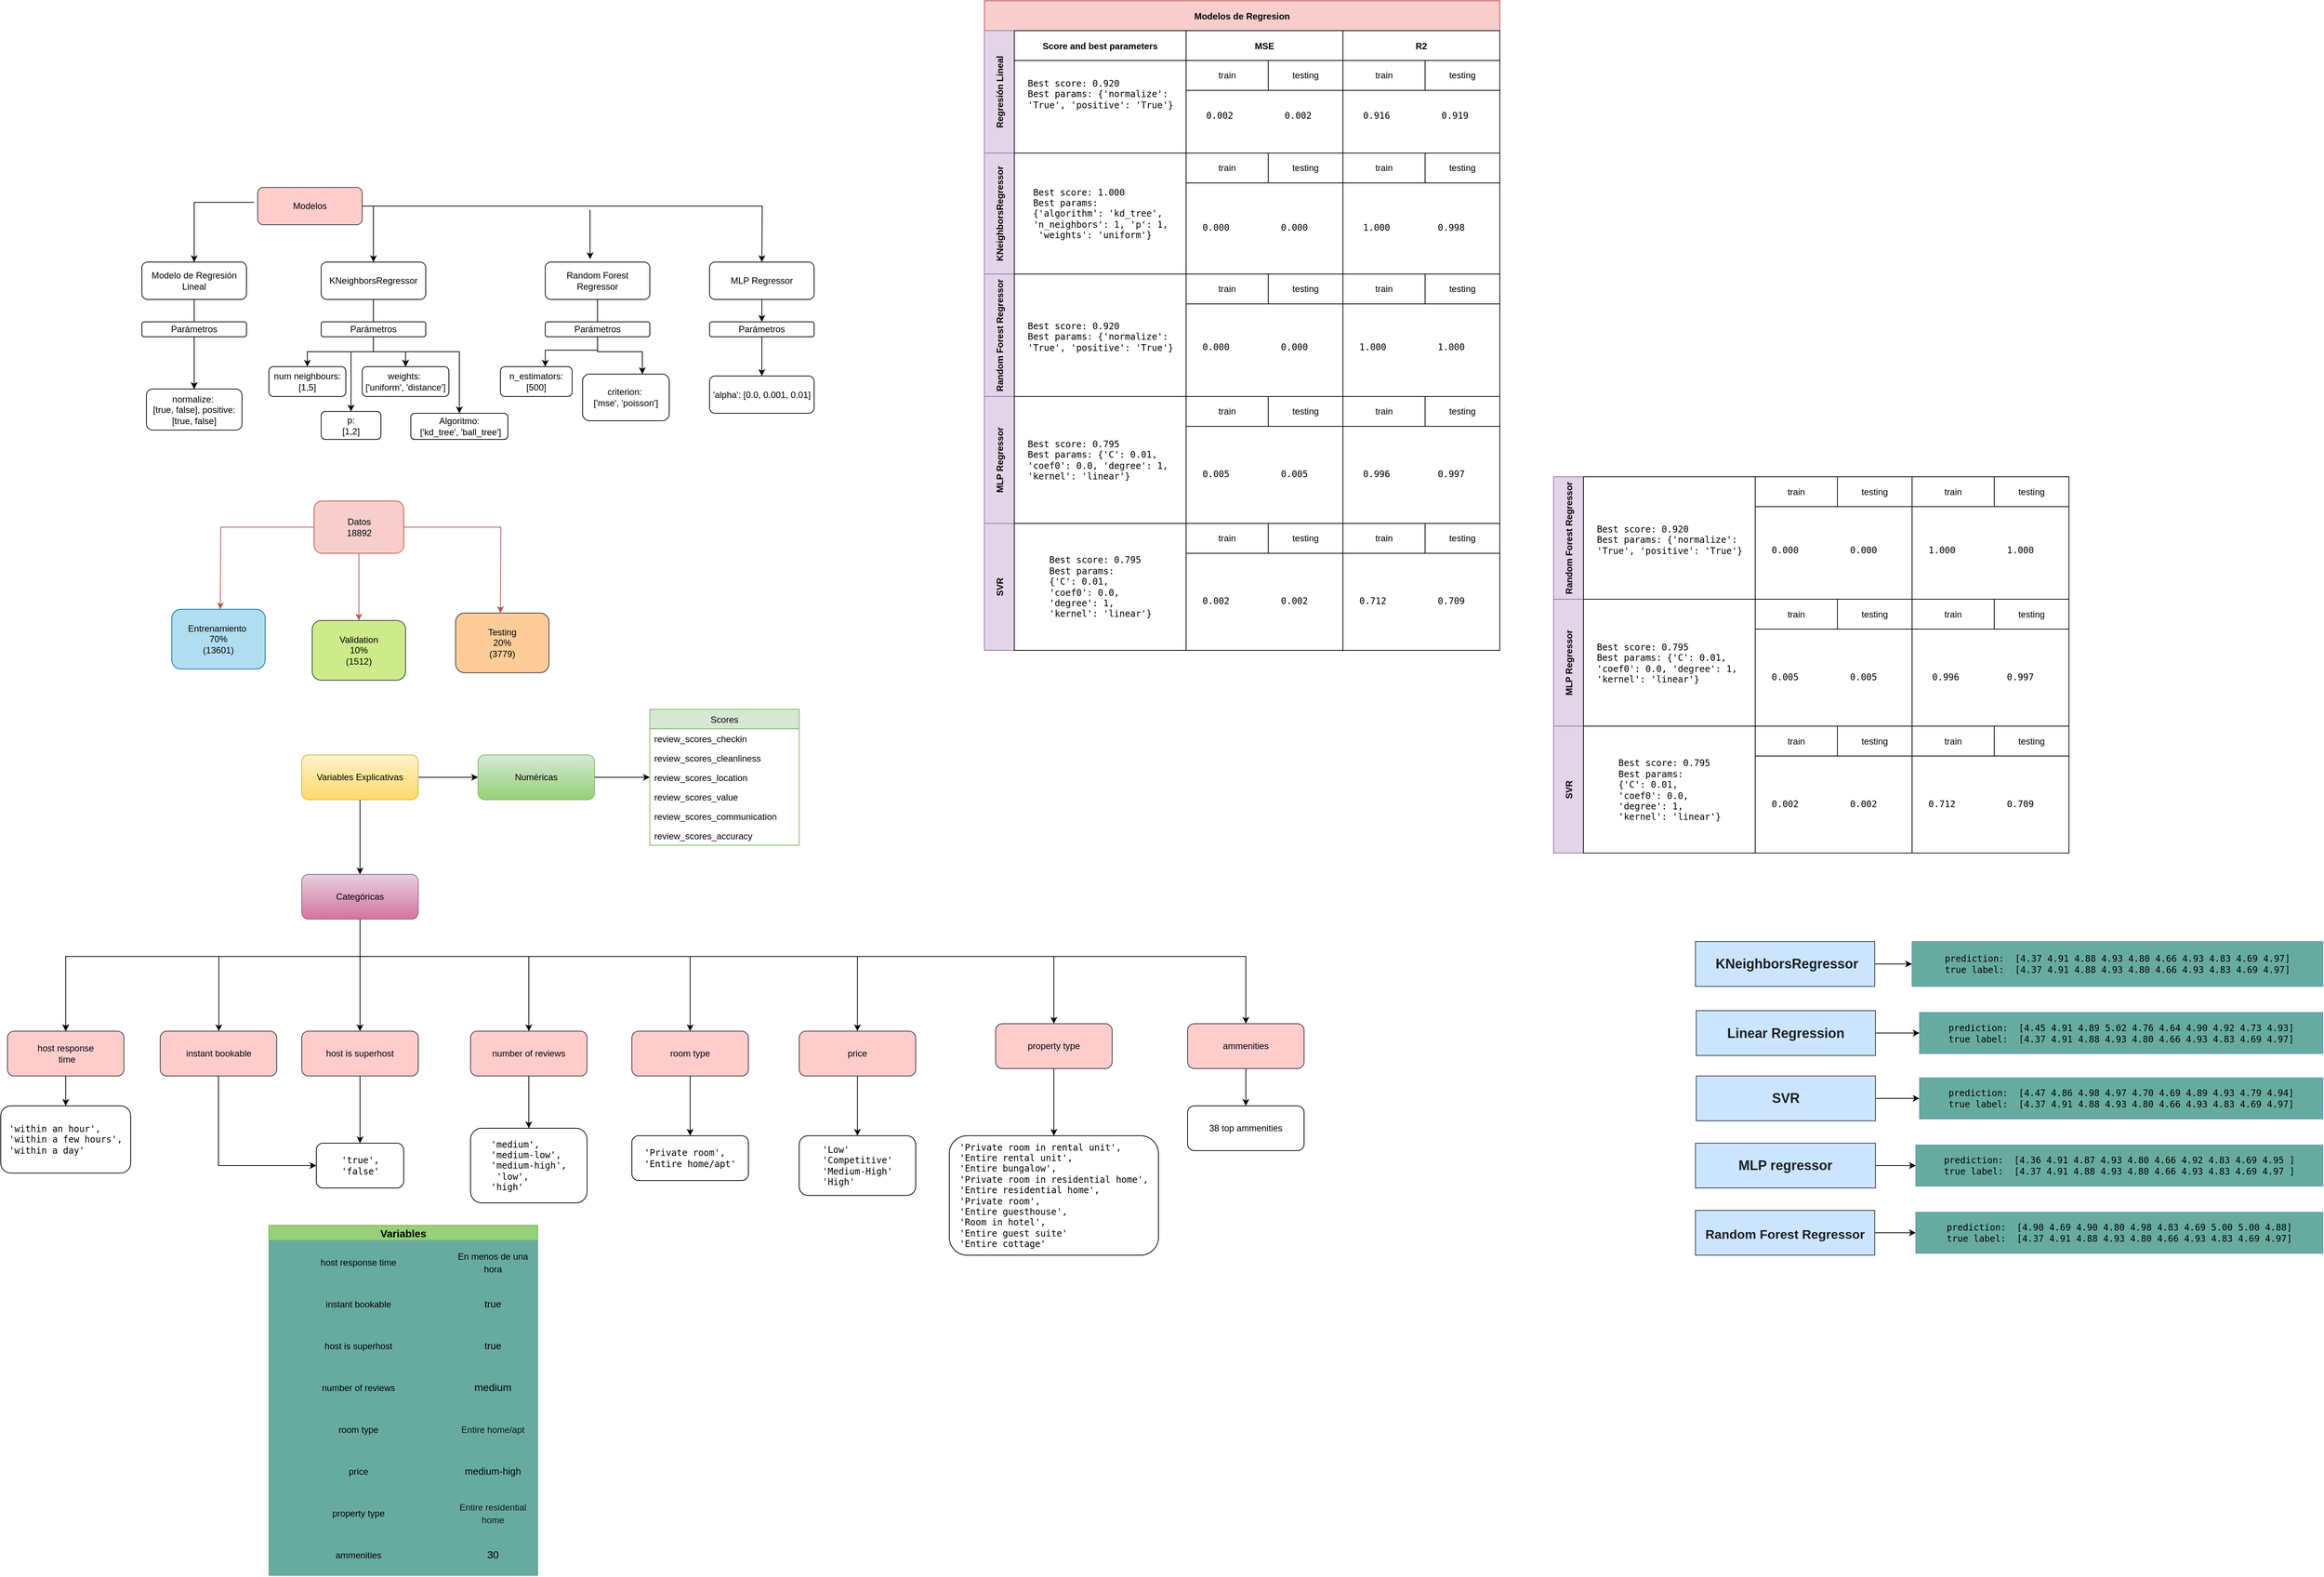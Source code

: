 <mxfile version="15.5.4" type="github">
  <diagram id="C5RBs43oDa-KdzZeNtuy" name="Page-1">
    <mxGraphModel dx="1954" dy="1813" grid="1" gridSize="10" guides="1" tooltips="1" connect="1" arrows="1" fold="1" page="1" pageScale="1" pageWidth="827" pageHeight="1169" math="0" shadow="0">
      <root>
        <mxCell id="WIyWlLk6GJQsqaUBKTNV-0" />
        <mxCell id="WIyWlLk6GJQsqaUBKTNV-1" parent="WIyWlLk6GJQsqaUBKTNV-0" />
        <mxCell id="L789j52i0SvBnqJOvYmR-63" value="" style="edgeStyle=orthogonalEdgeStyle;rounded=0;orthogonalLoop=1;jettySize=auto;html=1;fontSize=10;" parent="WIyWlLk6GJQsqaUBKTNV-1" source="L789j52i0SvBnqJOvYmR-6" target="L789j52i0SvBnqJOvYmR-41" edge="1">
          <mxGeometry relative="1" as="geometry" />
        </mxCell>
        <mxCell id="L789j52i0SvBnqJOvYmR-6" value="Modelo de Regresión Lineal" style="rounded=1;whiteSpace=wrap;html=1;fontSize=12;glass=0;strokeWidth=1;shadow=0;" parent="WIyWlLk6GJQsqaUBKTNV-1" vertex="1">
          <mxGeometry x="160" y="220" width="140" height="50" as="geometry" />
        </mxCell>
        <mxCell id="L789j52i0SvBnqJOvYmR-62" value="" style="edgeStyle=orthogonalEdgeStyle;rounded=0;orthogonalLoop=1;jettySize=auto;html=1;fontSize=10;startArrow=none;" parent="WIyWlLk6GJQsqaUBKTNV-1" source="L789j52i0SvBnqJOvYmR-20" target="L789j52i0SvBnqJOvYmR-25" edge="1">
          <mxGeometry relative="1" as="geometry" />
        </mxCell>
        <mxCell id="L789j52i0SvBnqJOvYmR-11" value="KNeighborsRegressor" style="rounded=1;whiteSpace=wrap;html=1;fontSize=12;glass=0;strokeWidth=1;shadow=0;" parent="WIyWlLk6GJQsqaUBKTNV-1" vertex="1">
          <mxGeometry x="400" y="220" width="140" height="50" as="geometry" />
        </mxCell>
        <mxCell id="L789j52i0SvBnqJOvYmR-48" value="" style="edgeStyle=orthogonalEdgeStyle;rounded=0;orthogonalLoop=1;jettySize=auto;html=1;fontSize=10;" parent="WIyWlLk6GJQsqaUBKTNV-1" source="L789j52i0SvBnqJOvYmR-12" edge="1">
          <mxGeometry relative="1" as="geometry">
            <mxPoint x="990" y="220" as="targetPoint" />
          </mxGeometry>
        </mxCell>
        <mxCell id="L789j52i0SvBnqJOvYmR-12" value="Modelos" style="rounded=1;whiteSpace=wrap;html=1;fontSize=12;glass=0;strokeWidth=1;shadow=0;fillColor=#ffcccc;strokeColor=#36393d;" parent="WIyWlLk6GJQsqaUBKTNV-1" vertex="1">
          <mxGeometry x="315" y="120" width="140" height="50" as="geometry" />
        </mxCell>
        <mxCell id="L789j52i0SvBnqJOvYmR-24" value="" style="edgeStyle=orthogonalEdgeStyle;rounded=0;orthogonalLoop=1;jettySize=auto;html=1;" parent="WIyWlLk6GJQsqaUBKTNV-1" source="L789j52i0SvBnqJOvYmR-20" target="L789j52i0SvBnqJOvYmR-23" edge="1">
          <mxGeometry relative="1" as="geometry">
            <Array as="points">
              <mxPoint x="584" y="340" />
              <mxPoint x="462" y="340" />
            </Array>
          </mxGeometry>
        </mxCell>
        <mxCell id="L789j52i0SvBnqJOvYmR-26" value="" style="edgeStyle=orthogonalEdgeStyle;rounded=0;orthogonalLoop=1;jettySize=auto;html=1;" parent="WIyWlLk6GJQsqaUBKTNV-1" source="L789j52i0SvBnqJOvYmR-20" target="L789j52i0SvBnqJOvYmR-25" edge="1">
          <mxGeometry relative="1" as="geometry" />
        </mxCell>
        <mxCell id="L789j52i0SvBnqJOvYmR-27" value="" style="edgeStyle=orthogonalEdgeStyle;rounded=0;orthogonalLoop=1;jettySize=auto;html=1;" parent="WIyWlLk6GJQsqaUBKTNV-1" source="L789j52i0SvBnqJOvYmR-20" target="L789j52i0SvBnqJOvYmR-25" edge="1">
          <mxGeometry relative="1" as="geometry" />
        </mxCell>
        <mxCell id="L789j52i0SvBnqJOvYmR-31" value="" style="edgeStyle=orthogonalEdgeStyle;rounded=0;orthogonalLoop=1;jettySize=auto;html=1;" parent="WIyWlLk6GJQsqaUBKTNV-1" source="L789j52i0SvBnqJOvYmR-20" target="L789j52i0SvBnqJOvYmR-30" edge="1">
          <mxGeometry relative="1" as="geometry">
            <Array as="points">
              <mxPoint x="584" y="340" />
              <mxPoint x="700" y="340" />
            </Array>
          </mxGeometry>
        </mxCell>
        <mxCell id="L789j52i0SvBnqJOvYmR-33" value="" style="edgeStyle=orthogonalEdgeStyle;rounded=0;orthogonalLoop=1;jettySize=auto;html=1;" parent="WIyWlLk6GJQsqaUBKTNV-1" source="L789j52i0SvBnqJOvYmR-20" target="L789j52i0SvBnqJOvYmR-32" edge="1">
          <mxGeometry relative="1" as="geometry">
            <Array as="points">
              <mxPoint x="584" y="340" />
              <mxPoint x="790" y="340" />
            </Array>
          </mxGeometry>
        </mxCell>
        <mxCell id="L789j52i0SvBnqJOvYmR-23" value="num neighbours: &lt;br&gt;[1,5]" style="rounded=1;whiteSpace=wrap;html=1;fontSize=12;glass=0;strokeWidth=1;shadow=0;" parent="WIyWlLk6GJQsqaUBKTNV-1" vertex="1">
          <mxGeometry x="330" y="360" width="103" height="40" as="geometry" />
        </mxCell>
        <mxCell id="L789j52i0SvBnqJOvYmR-25" value="weights:&amp;nbsp;&lt;br&gt;[&#39;uniform&#39;, &#39;distance&#39;]" style="rounded=1;whiteSpace=wrap;html=1;fontSize=12;glass=0;strokeWidth=1;shadow=0;" parent="WIyWlLk6GJQsqaUBKTNV-1" vertex="1">
          <mxGeometry x="455" y="360" width="116" height="40" as="geometry" />
        </mxCell>
        <mxCell id="L789j52i0SvBnqJOvYmR-30" value="p: &lt;br&gt;[1,2]" style="rounded=1;whiteSpace=wrap;html=1;fontSize=12;glass=0;strokeWidth=1;shadow=0;" parent="WIyWlLk6GJQsqaUBKTNV-1" vertex="1">
          <mxGeometry x="400" y="420" width="80" height="37.5" as="geometry" />
        </mxCell>
        <mxCell id="L789j52i0SvBnqJOvYmR-32" value="Algoritmo:&lt;br&gt;&amp;nbsp;[&#39;kd_tree&#39;, &#39;ball_tree&#39;]" style="rounded=1;whiteSpace=wrap;html=1;fontSize=12;glass=0;strokeWidth=1;shadow=0;" parent="WIyWlLk6GJQsqaUBKTNV-1" vertex="1">
          <mxGeometry x="520" y="422.5" width="130" height="35" as="geometry" />
        </mxCell>
        <mxCell id="L789j52i0SvBnqJOvYmR-42" value="" style="edgeStyle=orthogonalEdgeStyle;rounded=0;orthogonalLoop=1;jettySize=auto;html=1;" parent="WIyWlLk6GJQsqaUBKTNV-1" source="L789j52i0SvBnqJOvYmR-39" target="L789j52i0SvBnqJOvYmR-41" edge="1">
          <mxGeometry relative="1" as="geometry" />
        </mxCell>
        <mxCell id="L789j52i0SvBnqJOvYmR-39" value="Parámetros" style="rounded=1;whiteSpace=wrap;html=1;fontSize=12;glass=0;strokeWidth=1;shadow=0;" parent="WIyWlLk6GJQsqaUBKTNV-1" vertex="1">
          <mxGeometry x="160" y="300" width="140" height="20" as="geometry" />
        </mxCell>
        <mxCell id="L789j52i0SvBnqJOvYmR-41" value="normalize:&amp;nbsp;&lt;br&gt;[true, false], positive: [true, false]" style="rounded=1;whiteSpace=wrap;html=1;fontSize=12;glass=0;strokeWidth=1;shadow=0;" parent="WIyWlLk6GJQsqaUBKTNV-1" vertex="1">
          <mxGeometry x="166" y="390" width="128" height="55" as="geometry" />
        </mxCell>
        <mxCell id="L789j52i0SvBnqJOvYmR-43" value="" style="endArrow=classic;html=1;rounded=0;edgeStyle=orthogonalEdgeStyle;entryX=0.5;entryY=0;entryDx=0;entryDy=0;" parent="WIyWlLk6GJQsqaUBKTNV-1" target="L789j52i0SvBnqJOvYmR-6" edge="1">
          <mxGeometry width="50" height="50" relative="1" as="geometry">
            <mxPoint x="310" y="140" as="sourcePoint" />
            <mxPoint x="270" y="120" as="targetPoint" />
            <Array as="points">
              <mxPoint x="230" y="140" />
            </Array>
          </mxGeometry>
        </mxCell>
        <mxCell id="L789j52i0SvBnqJOvYmR-44" value="" style="endArrow=classic;html=1;rounded=0;edgeStyle=orthogonalEdgeStyle;entryX=0.5;entryY=0;entryDx=0;entryDy=0;exitX=1;exitY=0.5;exitDx=0;exitDy=0;" parent="WIyWlLk6GJQsqaUBKTNV-1" source="L789j52i0SvBnqJOvYmR-12" target="L789j52i0SvBnqJOvYmR-11" edge="1">
          <mxGeometry width="50" height="50" relative="1" as="geometry">
            <mxPoint x="655" y="140" as="sourcePoint" />
            <mxPoint x="575" y="220" as="targetPoint" />
            <Array as="points">
              <mxPoint x="470" y="145" />
            </Array>
          </mxGeometry>
        </mxCell>
        <mxCell id="L789j52i0SvBnqJOvYmR-61" value="" style="edgeStyle=orthogonalEdgeStyle;rounded=0;orthogonalLoop=1;jettySize=auto;html=1;fontSize=10;" parent="WIyWlLk6GJQsqaUBKTNV-1" source="L789j52i0SvBnqJOvYmR-47" target="L789j52i0SvBnqJOvYmR-56" edge="1">
          <mxGeometry relative="1" as="geometry">
            <Array as="points">
              <mxPoint x="770" y="340" />
              <mxPoint x="830" y="340" />
            </Array>
          </mxGeometry>
        </mxCell>
        <mxCell id="L789j52i0SvBnqJOvYmR-47" value="Random Forest Regressor" style="rounded=1;whiteSpace=wrap;html=1;fontSize=12;glass=0;strokeWidth=1;shadow=0;" parent="WIyWlLk6GJQsqaUBKTNV-1" vertex="1">
          <mxGeometry x="700" y="220" width="140" height="50" as="geometry" />
        </mxCell>
        <mxCell id="L789j52i0SvBnqJOvYmR-49" value="" style="edgeStyle=orthogonalEdgeStyle;rounded=0;orthogonalLoop=1;jettySize=auto;html=1;" parent="WIyWlLk6GJQsqaUBKTNV-1" source="L789j52i0SvBnqJOvYmR-54" target="L789j52i0SvBnqJOvYmR-55" edge="1">
          <mxGeometry relative="1" as="geometry">
            <Array as="points">
              <mxPoint x="770" y="338" />
              <mxPoint x="700" y="338" />
            </Array>
          </mxGeometry>
        </mxCell>
        <mxCell id="L789j52i0SvBnqJOvYmR-54" value="Parámetros" style="rounded=1;whiteSpace=wrap;html=1;fontSize=12;glass=0;strokeWidth=1;shadow=0;" parent="WIyWlLk6GJQsqaUBKTNV-1" vertex="1">
          <mxGeometry x="700" y="300" width="140" height="20" as="geometry" />
        </mxCell>
        <mxCell id="L789j52i0SvBnqJOvYmR-55" value="n_estimators: &lt;br&gt;[500]" style="rounded=1;whiteSpace=wrap;html=1;fontSize=12;glass=0;strokeWidth=1;shadow=0;" parent="WIyWlLk6GJQsqaUBKTNV-1" vertex="1">
          <mxGeometry x="640" y="360" width="96" height="40" as="geometry" />
        </mxCell>
        <mxCell id="L789j52i0SvBnqJOvYmR-56" value="criterion:&amp;nbsp;&lt;br&gt;[&#39;mse&#39;, &#39;poisson&#39;]" style="rounded=1;whiteSpace=wrap;html=1;fontSize=12;glass=0;strokeWidth=1;shadow=0;" parent="WIyWlLk6GJQsqaUBKTNV-1" vertex="1">
          <mxGeometry x="750" y="370" width="116" height="62.5" as="geometry" />
        </mxCell>
        <mxCell id="L789j52i0SvBnqJOvYmR-20" value="Parámetros" style="rounded=1;whiteSpace=wrap;html=1;fontSize=12;glass=0;strokeWidth=1;shadow=0;" parent="WIyWlLk6GJQsqaUBKTNV-1" vertex="1">
          <mxGeometry x="400" y="300" width="140" height="20" as="geometry" />
        </mxCell>
        <mxCell id="wgIukfo2q4c4ZtbVfG61-0" value="" style="edgeStyle=orthogonalEdgeStyle;rounded=0;orthogonalLoop=1;jettySize=auto;html=1;fontSize=10;endArrow=none;" parent="WIyWlLk6GJQsqaUBKTNV-1" source="L789j52i0SvBnqJOvYmR-11" target="L789j52i0SvBnqJOvYmR-20" edge="1">
          <mxGeometry relative="1" as="geometry">
            <mxPoint x="470" y="270" as="sourcePoint" />
            <mxPoint x="584" y="360" as="targetPoint" />
          </mxGeometry>
        </mxCell>
        <mxCell id="wgIukfo2q4c4ZtbVfG61-5" value="" style="edgeStyle=orthogonalEdgeStyle;rounded=0;orthogonalLoop=1;jettySize=auto;html=1;strokeWidth=1;" parent="WIyWlLk6GJQsqaUBKTNV-1" source="wgIukfo2q4c4ZtbVfG61-1" target="wgIukfo2q4c4ZtbVfG61-4" edge="1">
          <mxGeometry relative="1" as="geometry" />
        </mxCell>
        <mxCell id="wgIukfo2q4c4ZtbVfG61-1" value="MLP Regressor" style="rounded=1;whiteSpace=wrap;html=1;fontSize=12;glass=0;strokeWidth=1;shadow=0;" parent="WIyWlLk6GJQsqaUBKTNV-1" vertex="1">
          <mxGeometry x="920" y="220" width="140" height="50" as="geometry" />
        </mxCell>
        <mxCell id="wgIukfo2q4c4ZtbVfG61-2" value="" style="endArrow=classic;html=1;entryX=0.429;entryY=-0.06;entryDx=0;entryDy=0;entryPerimeter=0;strokeWidth=1;" parent="WIyWlLk6GJQsqaUBKTNV-1" edge="1">
          <mxGeometry width="50" height="50" relative="1" as="geometry">
            <mxPoint x="760" y="150" as="sourcePoint" />
            <mxPoint x="760.06" y="216" as="targetPoint" />
            <Array as="points">
              <mxPoint x="760" y="179" />
            </Array>
          </mxGeometry>
        </mxCell>
        <mxCell id="wgIukfo2q4c4ZtbVfG61-7" value="" style="edgeStyle=orthogonalEdgeStyle;rounded=0;orthogonalLoop=1;jettySize=auto;html=1;strokeWidth=1;" parent="WIyWlLk6GJQsqaUBKTNV-1" source="wgIukfo2q4c4ZtbVfG61-4" target="wgIukfo2q4c4ZtbVfG61-6" edge="1">
          <mxGeometry relative="1" as="geometry" />
        </mxCell>
        <mxCell id="wgIukfo2q4c4ZtbVfG61-4" value="Parámetros" style="rounded=1;whiteSpace=wrap;html=1;fontSize=12;glass=0;strokeWidth=1;shadow=0;" parent="WIyWlLk6GJQsqaUBKTNV-1" vertex="1">
          <mxGeometry x="920" y="300" width="140" height="20" as="geometry" />
        </mxCell>
        <mxCell id="wgIukfo2q4c4ZtbVfG61-6" value="&#39;alpha&#39;: [0.0, 0.001, 0.01]" style="whiteSpace=wrap;html=1;rounded=1;shadow=0;strokeWidth=1;glass=0;" parent="WIyWlLk6GJQsqaUBKTNV-1" vertex="1">
          <mxGeometry x="920" y="372.5" width="140" height="50" as="geometry" />
        </mxCell>
        <mxCell id="-riBp8X-VXEdf3SSIaoU-19" value="Modelos de Regresion" style="shape=table;childLayout=tableLayout;rowLines=0;columnLines=0;startSize=40;collapsible=0;recursiveResize=0;expand=0;pointerEvents=0;fontStyle=1;align=center;fillColor=#f8cecc;strokeColor=#b85450;" vertex="1" parent="WIyWlLk6GJQsqaUBKTNV-1">
          <mxGeometry x="1288" y="-130" width="690" height="530" as="geometry" />
        </mxCell>
        <mxCell id="-riBp8X-VXEdf3SSIaoU-20" value="Regresión Lineal" style="swimlane;horizontal=0;points=[[0,0.5],[1,0.5]];portConstraint=eastwest;startSize=40;collapsible=0;recursiveResize=0;expand=0;pointerEvents=0;fontStyle=1;fillColor=#e1d5e7;strokeColor=#9673a6;" vertex="1" parent="-riBp8X-VXEdf3SSIaoU-19">
          <mxGeometry y="40" width="690" height="164" as="geometry" />
        </mxCell>
        <mxCell id="-riBp8X-VXEdf3SSIaoU-21" value="Score and best parameters" style="swimlane;connectable=0;startSize=40;collapsible=0;recursiveResize=0;expand=0;pointerEvents=0;" vertex="1" parent="-riBp8X-VXEdf3SSIaoU-20">
          <mxGeometry x="40" width="230" height="164" as="geometry">
            <mxRectangle width="230" height="164" as="alternateBounds" />
          </mxGeometry>
        </mxCell>
        <mxCell id="-riBp8X-VXEdf3SSIaoU-68" value="&lt;pre style=&quot;border: none ; margin-top: 0px ; margin-bottom: 0px ; padding: 0px ; overflow: auto ; word-break: break-all ; overflow-wrap: break-word ; text-align: left ; background-color: rgb(255 , 255 , 255)&quot;&gt;Best score: 0.920&lt;br&gt;Best params: {&#39;normalize&#39;: &lt;/pre&gt;&lt;pre style=&quot;border: none ; margin-top: 0px ; margin-bottom: 0px ; padding: 0px ; overflow: auto ; word-break: break-all ; overflow-wrap: break-word ; text-align: left ; background-color: rgb(255 , 255 , 255)&quot;&gt;&#39;True&#39;, &#39;positive&#39;: &#39;True&#39;}&lt;/pre&gt;" style="text;html=1;align=center;verticalAlign=middle;resizable=0;points=[];autosize=1;strokeColor=none;fillColor=none;" vertex="1" parent="-riBp8X-VXEdf3SSIaoU-21">
          <mxGeometry x="10" y="60" width="210" height="50" as="geometry" />
        </mxCell>
        <mxCell id="-riBp8X-VXEdf3SSIaoU-22" value="MSE" style="swimlane;connectable=0;startSize=40;collapsible=0;recursiveResize=0;expand=0;pointerEvents=0;" vertex="1" parent="-riBp8X-VXEdf3SSIaoU-20">
          <mxGeometry x="270" width="210" height="164" as="geometry">
            <mxRectangle width="210" height="164" as="alternateBounds" />
          </mxGeometry>
        </mxCell>
        <mxCell id="-riBp8X-VXEdf3SSIaoU-120" value="train" style="rounded=0;whiteSpace=wrap;html=1;shadow=0;sketch=0;strokeWidth=1;fillColor=none;" vertex="1" parent="-riBp8X-VXEdf3SSIaoU-22">
          <mxGeometry y="40" width="110" height="40" as="geometry" />
        </mxCell>
        <mxCell id="-riBp8X-VXEdf3SSIaoU-136" value="testing" style="whiteSpace=wrap;html=1;rounded=0;shadow=0;strokeWidth=1;fillColor=none;sketch=0;" vertex="1" parent="-riBp8X-VXEdf3SSIaoU-22">
          <mxGeometry x="110" y="40" width="100" height="40" as="geometry" />
        </mxCell>
        <mxCell id="-riBp8X-VXEdf3SSIaoU-168" value="&lt;pre style=&quot;border: none; margin: 0px; padding: 0px; overflow: auto; word-break: break-all; overflow-wrap: break-word; font-style: normal; font-weight: 400; letter-spacing: normal; text-align: left; text-indent: 0px; text-transform: none; word-spacing: 0px; background-color: rgb(255, 255, 255);&quot;&gt;0.002&lt;/pre&gt;" style="text;whiteSpace=wrap;html=1;" vertex="1" parent="-riBp8X-VXEdf3SSIaoU-22">
          <mxGeometry x="25" y="100" width="60" height="30" as="geometry" />
        </mxCell>
        <mxCell id="-riBp8X-VXEdf3SSIaoU-169" value="&lt;pre style=&quot;border: none; margin: 0px; padding: 0px; overflow: auto; word-break: break-all; overflow-wrap: break-word; font-style: normal; font-weight: 400; letter-spacing: normal; text-align: left; text-indent: 0px; text-transform: none; word-spacing: 0px; background-color: rgb(255, 255, 255);&quot;&gt;0.002&lt;/pre&gt;" style="text;whiteSpace=wrap;html=1;" vertex="1" parent="-riBp8X-VXEdf3SSIaoU-22">
          <mxGeometry x="130" y="100" width="60" height="30" as="geometry" />
        </mxCell>
        <mxCell id="-riBp8X-VXEdf3SSIaoU-23" value="R2" style="swimlane;connectable=0;startSize=40;collapsible=0;recursiveResize=0;expand=0;pointerEvents=0;" vertex="1" parent="-riBp8X-VXEdf3SSIaoU-20">
          <mxGeometry x="480" width="210" height="164" as="geometry">
            <mxRectangle width="210" height="164" as="alternateBounds" />
          </mxGeometry>
        </mxCell>
        <mxCell id="-riBp8X-VXEdf3SSIaoU-138" value="train" style="rounded=0;whiteSpace=wrap;html=1;shadow=0;sketch=0;strokeWidth=1;fillColor=none;" vertex="1" parent="-riBp8X-VXEdf3SSIaoU-23">
          <mxGeometry y="40" width="110" height="40" as="geometry" />
        </mxCell>
        <mxCell id="-riBp8X-VXEdf3SSIaoU-139" value="testing" style="whiteSpace=wrap;html=1;rounded=0;shadow=0;strokeWidth=1;fillColor=none;sketch=0;" vertex="1" parent="-riBp8X-VXEdf3SSIaoU-23">
          <mxGeometry x="110" y="40" width="100" height="40" as="geometry" />
        </mxCell>
        <mxCell id="-riBp8X-VXEdf3SSIaoU-170" value="&lt;pre style=&quot;border: none; margin: 0px; padding: 0px; overflow: auto; word-break: break-all; overflow-wrap: break-word; font-style: normal; font-weight: 400; letter-spacing: normal; text-align: left; text-indent: 0px; text-transform: none; word-spacing: 0px; background-color: rgb(255, 255, 255);&quot;&gt;0.916&lt;/pre&gt;" style="text;whiteSpace=wrap;html=1;" vertex="1" parent="-riBp8X-VXEdf3SSIaoU-23">
          <mxGeometry x="25" y="100" width="60" height="30" as="geometry" />
        </mxCell>
        <mxCell id="-riBp8X-VXEdf3SSIaoU-172" value="&lt;pre style=&quot;border: none; margin: 0px; padding: 0px; overflow: auto; word-break: break-all; overflow-wrap: break-word; font-style: normal; font-weight: 400; letter-spacing: normal; text-align: left; text-indent: 0px; text-transform: none; word-spacing: 0px; background-color: rgb(255, 255, 255);&quot;&gt;0.919&lt;/pre&gt;" style="text;whiteSpace=wrap;html=1;" vertex="1" parent="-riBp8X-VXEdf3SSIaoU-23">
          <mxGeometry x="130" y="100" width="60" height="30" as="geometry" />
        </mxCell>
        <mxCell id="-riBp8X-VXEdf3SSIaoU-24" value="KNeighborsRegressor" style="swimlane;horizontal=0;points=[[0,0.5],[1,0.5]];portConstraint=eastwest;startSize=40;collapsible=0;recursiveResize=0;expand=0;pointerEvents=0;fillColor=#e1d5e7;strokeColor=#9673a6;" vertex="1" parent="-riBp8X-VXEdf3SSIaoU-19">
          <mxGeometry y="204" width="690" height="162" as="geometry" />
        </mxCell>
        <mxCell id="-riBp8X-VXEdf3SSIaoU-25" value="" style="swimlane;connectable=0;startSize=0;collapsible=0;recursiveResize=0;expand=0;pointerEvents=0;" vertex="1" parent="-riBp8X-VXEdf3SSIaoU-24">
          <mxGeometry x="40" width="230" height="162" as="geometry">
            <mxRectangle width="230" height="162" as="alternateBounds" />
          </mxGeometry>
        </mxCell>
        <mxCell id="-riBp8X-VXEdf3SSIaoU-153" value="&lt;pre style=&quot;border: none ; margin-top: 0px ; margin-bottom: 0px ; padding: 0px ; overflow: auto ; word-break: break-all ; overflow-wrap: break-word ; text-align: left ; background-color: rgb(255 , 255 , 255)&quot;&gt;&lt;pre style=&quot;border: none ; margin-top: 0px ; margin-bottom: 0px ; padding: 0px ; overflow: auto ; word-break: break-all ; overflow-wrap: break-word&quot;&gt;Best score: 1.000&lt;br&gt;Best params: &lt;/pre&gt;&lt;pre style=&quot;border: none ; margin-top: 0px ; margin-bottom: 0px ; padding: 0px ; overflow: auto ; word-break: break-all ; overflow-wrap: break-word&quot;&gt;{&#39;algorithm&#39;: &#39;kd_tree&#39;, &lt;/pre&gt;&lt;pre style=&quot;border: none ; margin-top: 0px ; margin-bottom: 0px ; padding: 0px ; overflow: auto ; word-break: break-all ; overflow-wrap: break-word&quot;&gt;&#39;n_neighbors&#39;: 1, &#39;p&#39;: 1,&lt;/pre&gt;&lt;pre style=&quot;border: none ; margin-top: 0px ; margin-bottom: 0px ; padding: 0px ; overflow: auto ; word-break: break-all ; overflow-wrap: break-word&quot;&gt; &#39;weights&#39;: &#39;uniform&#39;}&lt;/pre&gt;&lt;/pre&gt;" style="text;html=1;align=center;verticalAlign=middle;resizable=0;points=[];autosize=1;strokeColor=none;fillColor=none;" vertex="1" parent="-riBp8X-VXEdf3SSIaoU-25">
          <mxGeometry x="15" y="41" width="200" height="80" as="geometry" />
        </mxCell>
        <mxCell id="-riBp8X-VXEdf3SSIaoU-26" value="" style="swimlane;connectable=0;startSize=0;collapsible=0;recursiveResize=0;expand=0;pointerEvents=0;" vertex="1" parent="-riBp8X-VXEdf3SSIaoU-24">
          <mxGeometry x="270" width="210" height="162" as="geometry">
            <mxRectangle width="210" height="162" as="alternateBounds" />
          </mxGeometry>
        </mxCell>
        <mxCell id="-riBp8X-VXEdf3SSIaoU-140" value="train" style="rounded=0;whiteSpace=wrap;html=1;shadow=0;sketch=0;strokeWidth=1;fillColor=none;" vertex="1" parent="-riBp8X-VXEdf3SSIaoU-26">
          <mxGeometry width="110" height="40" as="geometry" />
        </mxCell>
        <mxCell id="-riBp8X-VXEdf3SSIaoU-141" value="testing" style="whiteSpace=wrap;html=1;rounded=0;shadow=0;strokeWidth=1;fillColor=none;sketch=0;" vertex="1" parent="-riBp8X-VXEdf3SSIaoU-26">
          <mxGeometry x="110" width="100" height="40" as="geometry" />
        </mxCell>
        <mxCell id="-riBp8X-VXEdf3SSIaoU-27" value="" style="swimlane;connectable=0;startSize=0;collapsible=0;recursiveResize=0;expand=0;pointerEvents=0;" vertex="1" parent="-riBp8X-VXEdf3SSIaoU-24">
          <mxGeometry x="480" width="210" height="162" as="geometry">
            <mxRectangle width="210" height="162" as="alternateBounds" />
          </mxGeometry>
        </mxCell>
        <mxCell id="-riBp8X-VXEdf3SSIaoU-142" value="train" style="rounded=0;whiteSpace=wrap;html=1;shadow=0;sketch=0;strokeWidth=1;fillColor=none;" vertex="1" parent="-riBp8X-VXEdf3SSIaoU-27">
          <mxGeometry width="110" height="40" as="geometry" />
        </mxCell>
        <mxCell id="-riBp8X-VXEdf3SSIaoU-143" value="testing" style="whiteSpace=wrap;html=1;rounded=0;shadow=0;strokeWidth=1;fillColor=none;sketch=0;" vertex="1" parent="-riBp8X-VXEdf3SSIaoU-27">
          <mxGeometry x="110" width="100" height="40" as="geometry" />
        </mxCell>
        <mxCell id="-riBp8X-VXEdf3SSIaoU-174" value="&lt;pre style=&quot;border: none ; margin: 0px ; padding: 0px ; overflow: auto ; word-break: break-all ; overflow-wrap: break-word ; font-style: normal ; font-weight: 400 ; letter-spacing: normal ; text-align: left ; text-indent: 0px ; text-transform: none ; word-spacing: 0px ; background-color: rgb(255 , 255 , 255)&quot;&gt;&lt;pre style=&quot;border: none ; margin-top: 0px ; margin-bottom: 0px ; padding: 0px ; overflow: auto ; word-break: break-all ; overflow-wrap: break-word&quot;&gt;0.000&lt;/pre&gt;&lt;/pre&gt;" style="text;whiteSpace=wrap;html=1;" vertex="1" parent="-riBp8X-VXEdf3SSIaoU-27">
          <mxGeometry x="-190" y="86" width="60" height="30" as="geometry" />
        </mxCell>
        <mxCell id="-riBp8X-VXEdf3SSIaoU-175" value="&lt;pre style=&quot;border: none ; margin: 0px ; padding: 0px ; overflow: auto ; word-break: break-all ; overflow-wrap: break-word ; font-style: normal ; font-weight: 400 ; letter-spacing: normal ; text-align: left ; text-indent: 0px ; text-transform: none ; word-spacing: 0px ; background-color: rgb(255 , 255 , 255)&quot;&gt;&lt;pre style=&quot;border: none ; margin-top: 0px ; margin-bottom: 0px ; padding: 0px ; overflow: auto ; word-break: break-all ; overflow-wrap: break-word&quot;&gt;0.000&lt;/pre&gt;&lt;/pre&gt;" style="text;whiteSpace=wrap;html=1;" vertex="1" parent="-riBp8X-VXEdf3SSIaoU-27">
          <mxGeometry x="-85" y="86" width="60" height="30" as="geometry" />
        </mxCell>
        <mxCell id="-riBp8X-VXEdf3SSIaoU-176" value="&lt;pre style=&quot;border: none ; margin: 0px ; padding: 0px ; overflow: auto ; word-break: break-all ; overflow-wrap: break-word ; font-style: normal ; font-weight: 400 ; letter-spacing: normal ; text-align: left ; text-indent: 0px ; text-transform: none ; word-spacing: 0px ; background-color: rgb(255 , 255 , 255)&quot;&gt;&lt;pre style=&quot;border: none ; margin-top: 0px ; margin-bottom: 0px ; padding: 0px ; overflow: auto ; word-break: break-all ; overflow-wrap: break-word&quot;&gt;1.000&lt;/pre&gt;&lt;/pre&gt;" style="text;whiteSpace=wrap;html=1;" vertex="1" parent="-riBp8X-VXEdf3SSIaoU-27">
          <mxGeometry x="25" y="86" width="60" height="30" as="geometry" />
        </mxCell>
        <mxCell id="-riBp8X-VXEdf3SSIaoU-177" value="&lt;pre style=&quot;border: none ; margin: 0px ; padding: 0px ; overflow: auto ; word-break: break-all ; overflow-wrap: break-word ; font-style: normal ; font-weight: 400 ; letter-spacing: normal ; text-align: left ; text-indent: 0px ; text-transform: none ; word-spacing: 0px ; background-color: rgb(255 , 255 , 255)&quot;&gt;&lt;pre style=&quot;border: none ; margin-top: 0px ; margin-bottom: 0px ; padding: 0px ; overflow: auto ; word-break: break-all ; overflow-wrap: break-word&quot;&gt;0.998&lt;/pre&gt;&lt;/pre&gt;" style="text;whiteSpace=wrap;html=1;" vertex="1" parent="-riBp8X-VXEdf3SSIaoU-27">
          <mxGeometry x="125" y="86" width="60" height="30" as="geometry" />
        </mxCell>
        <mxCell id="-riBp8X-VXEdf3SSIaoU-28" value="Random Forest Regressor" style="swimlane;horizontal=0;points=[[0,0.5],[1,0.5]];portConstraint=eastwest;startSize=40;collapsible=0;recursiveResize=0;expand=0;pointerEvents=0;fillColor=#e1d5e7;strokeColor=#9673a6;" vertex="1" parent="-riBp8X-VXEdf3SSIaoU-19">
          <mxGeometry y="366" width="690" height="164" as="geometry" />
        </mxCell>
        <mxCell id="-riBp8X-VXEdf3SSIaoU-29" value="" style="swimlane;connectable=0;startSize=0;collapsible=0;recursiveResize=0;expand=0;pointerEvents=0;" vertex="1" parent="-riBp8X-VXEdf3SSIaoU-28">
          <mxGeometry x="40" width="230" height="164" as="geometry">
            <mxRectangle width="230" height="164" as="alternateBounds" />
          </mxGeometry>
        </mxCell>
        <mxCell id="-riBp8X-VXEdf3SSIaoU-154" value="&lt;pre style=&quot;border: none ; margin-top: 0px ; margin-bottom: 0px ; padding: 0px ; overflow: auto ; word-break: break-all ; overflow-wrap: break-word ; text-align: left ; background-color: rgb(255 , 255 , 255)&quot;&gt;Best score: 0.920&lt;br&gt;Best params: {&#39;normalize&#39;: &lt;/pre&gt;&lt;pre style=&quot;border: none ; margin-top: 0px ; margin-bottom: 0px ; padding: 0px ; overflow: auto ; word-break: break-all ; overflow-wrap: break-word ; text-align: left ; background-color: rgb(255 , 255 , 255)&quot;&gt;&#39;True&#39;, &#39;positive&#39;: &#39;True&#39;}&lt;/pre&gt;" style="text;html=1;align=center;verticalAlign=middle;resizable=0;points=[];autosize=1;strokeColor=none;fillColor=none;" vertex="1" parent="-riBp8X-VXEdf3SSIaoU-29">
          <mxGeometry x="10" y="59" width="210" height="50" as="geometry" />
        </mxCell>
        <mxCell id="-riBp8X-VXEdf3SSIaoU-30" value="" style="swimlane;connectable=0;startSize=0;collapsible=0;recursiveResize=0;expand=0;pointerEvents=0;" vertex="1" parent="-riBp8X-VXEdf3SSIaoU-28">
          <mxGeometry x="270" width="210" height="164" as="geometry">
            <mxRectangle width="210" height="164" as="alternateBounds" />
          </mxGeometry>
        </mxCell>
        <mxCell id="-riBp8X-VXEdf3SSIaoU-144" value="train" style="rounded=0;whiteSpace=wrap;html=1;shadow=0;sketch=0;strokeWidth=1;fillColor=none;" vertex="1" parent="-riBp8X-VXEdf3SSIaoU-30">
          <mxGeometry width="110" height="40" as="geometry" />
        </mxCell>
        <mxCell id="-riBp8X-VXEdf3SSIaoU-145" value="testing" style="whiteSpace=wrap;html=1;rounded=0;shadow=0;strokeWidth=1;fillColor=none;sketch=0;" vertex="1" parent="-riBp8X-VXEdf3SSIaoU-30">
          <mxGeometry x="110" width="100" height="40" as="geometry" />
        </mxCell>
        <mxCell id="-riBp8X-VXEdf3SSIaoU-31" value="" style="swimlane;connectable=0;startSize=0;collapsible=0;recursiveResize=0;expand=0;pointerEvents=0;" vertex="1" parent="-riBp8X-VXEdf3SSIaoU-28">
          <mxGeometry x="480" width="210" height="164" as="geometry">
            <mxRectangle width="210" height="164" as="alternateBounds" />
          </mxGeometry>
        </mxCell>
        <mxCell id="-riBp8X-VXEdf3SSIaoU-146" value="train" style="rounded=0;whiteSpace=wrap;html=1;shadow=0;sketch=0;strokeWidth=1;fillColor=none;" vertex="1" parent="-riBp8X-VXEdf3SSIaoU-31">
          <mxGeometry width="110" height="40" as="geometry" />
        </mxCell>
        <mxCell id="-riBp8X-VXEdf3SSIaoU-147" value="testing" style="whiteSpace=wrap;html=1;rounded=0;shadow=0;strokeWidth=1;fillColor=none;sketch=0;" vertex="1" parent="-riBp8X-VXEdf3SSIaoU-31">
          <mxGeometry x="110" width="100" height="40" as="geometry" />
        </mxCell>
        <mxCell id="-riBp8X-VXEdf3SSIaoU-178" value="&lt;pre style=&quot;border: none ; margin: 0px ; padding: 0px ; overflow: auto ; word-break: break-all ; overflow-wrap: break-word ; font-style: normal ; font-weight: 400 ; letter-spacing: normal ; text-align: left ; text-indent: 0px ; text-transform: none ; word-spacing: 0px ; background-color: rgb(255 , 255 , 255)&quot;&gt;&lt;pre style=&quot;border: none ; margin-top: 0px ; margin-bottom: 0px ; padding: 0px ; overflow: auto ; word-break: break-all ; overflow-wrap: break-word&quot;&gt;0.000&lt;/pre&gt;&lt;/pre&gt;" style="text;whiteSpace=wrap;html=1;" vertex="1" parent="-riBp8X-VXEdf3SSIaoU-31">
          <mxGeometry x="-190" y="84" width="60" height="30" as="geometry" />
        </mxCell>
        <mxCell id="-riBp8X-VXEdf3SSIaoU-179" value="&lt;pre style=&quot;border: none ; margin: 0px ; padding: 0px ; overflow: auto ; word-break: break-all ; overflow-wrap: break-word ; font-style: normal ; font-weight: 400 ; letter-spacing: normal ; text-align: left ; text-indent: 0px ; text-transform: none ; word-spacing: 0px ; background-color: rgb(255 , 255 , 255)&quot;&gt;&lt;pre style=&quot;border: none ; margin-top: 0px ; margin-bottom: 0px ; padding: 0px ; overflow: auto ; word-break: break-all ; overflow-wrap: break-word&quot;&gt;0.000&lt;/pre&gt;&lt;/pre&gt;" style="text;whiteSpace=wrap;html=1;" vertex="1" parent="-riBp8X-VXEdf3SSIaoU-31">
          <mxGeometry x="-85" y="84" width="60" height="30" as="geometry" />
        </mxCell>
        <mxCell id="-riBp8X-VXEdf3SSIaoU-180" value="&lt;pre style=&quot;border: none ; margin: 0px ; padding: 0px ; overflow: auto ; word-break: break-all ; overflow-wrap: break-word ; font-style: normal ; font-weight: 400 ; letter-spacing: normal ; text-align: left ; text-indent: 0px ; text-transform: none ; word-spacing: 0px ; background-color: rgb(255 , 255 , 255)&quot;&gt;&lt;pre style=&quot;border: none ; margin-top: 0px ; margin-bottom: 0px ; padding: 0px ; overflow: auto ; word-break: break-all ; overflow-wrap: break-word&quot;&gt;1.000&lt;/pre&gt;&lt;/pre&gt;" style="text;whiteSpace=wrap;html=1;" vertex="1" parent="-riBp8X-VXEdf3SSIaoU-31">
          <mxGeometry x="20" y="84" width="60" height="30" as="geometry" />
        </mxCell>
        <mxCell id="-riBp8X-VXEdf3SSIaoU-181" value="&lt;pre style=&quot;border: none ; margin: 0px ; padding: 0px ; overflow: auto ; word-break: break-all ; overflow-wrap: break-word ; font-style: normal ; font-weight: 400 ; letter-spacing: normal ; text-align: left ; text-indent: 0px ; text-transform: none ; word-spacing: 0px ; background-color: rgb(255 , 255 , 255)&quot;&gt;&lt;pre style=&quot;border: none ; margin-top: 0px ; margin-bottom: 0px ; padding: 0px ; overflow: auto ; word-break: break-all ; overflow-wrap: break-word&quot;&gt;1.000&lt;/pre&gt;&lt;/pre&gt;" style="text;whiteSpace=wrap;html=1;" vertex="1" parent="-riBp8X-VXEdf3SSIaoU-31">
          <mxGeometry x="125" y="84" width="60" height="30" as="geometry" />
        </mxCell>
        <mxCell id="-riBp8X-VXEdf3SSIaoU-64" value="MLP Regressor" style="swimlane;horizontal=0;points=[[0,0.5],[1,0.5]];portConstraint=eastwest;startSize=40;collapsible=0;recursiveResize=0;expand=0;pointerEvents=0;fillColor=#e1d5e7;strokeColor=#9673a6;" vertex="1" parent="WIyWlLk6GJQsqaUBKTNV-1">
          <mxGeometry x="1288" y="400" width="690" height="170" as="geometry" />
        </mxCell>
        <mxCell id="-riBp8X-VXEdf3SSIaoU-65" value="" style="swimlane;connectable=0;startSize=0;collapsible=0;recursiveResize=0;expand=0;pointerEvents=0;" vertex="1" parent="-riBp8X-VXEdf3SSIaoU-64">
          <mxGeometry x="40" width="230" height="170" as="geometry">
            <mxRectangle width="187" height="147" as="alternateBounds" />
          </mxGeometry>
        </mxCell>
        <mxCell id="-riBp8X-VXEdf3SSIaoU-173" value="&lt;pre style=&quot;border: none ; margin-top: 0px ; margin-bottom: 0px ; padding: 0px ; overflow: auto ; word-break: break-all ; overflow-wrap: break-word ; text-align: left ; background-color: rgb(255 , 255 , 255)&quot;&gt;&lt;pre style=&quot;border: none ; margin-top: 0px ; margin-bottom: 0px ; padding: 0px ; overflow: auto ; word-break: break-all ; overflow-wrap: break-word&quot;&gt;Best score: 0.795&lt;br/&gt;Best params: {&#39;C&#39;: 0.01, &lt;/pre&gt;&lt;pre style=&quot;border: none ; margin-top: 0px ; margin-bottom: 0px ; padding: 0px ; overflow: auto ; word-break: break-all ; overflow-wrap: break-word&quot;&gt;&#39;coef0&#39;: 0.0, &#39;degree&#39;: 1, &lt;/pre&gt;&lt;pre style=&quot;border: none ; margin-top: 0px ; margin-bottom: 0px ; padding: 0px ; overflow: auto ; word-break: break-all ; overflow-wrap: break-word&quot;&gt;&#39;kernel&#39;: &#39;linear&#39;}&lt;/pre&gt;&lt;/pre&gt;" style="text;html=1;align=center;verticalAlign=middle;resizable=0;points=[];autosize=1;strokeColor=none;fillColor=none;" vertex="1" parent="-riBp8X-VXEdf3SSIaoU-65">
          <mxGeometry x="10" y="55" width="210" height="60" as="geometry" />
        </mxCell>
        <mxCell id="-riBp8X-VXEdf3SSIaoU-66" value="" style="swimlane;connectable=0;startSize=0;collapsible=0;recursiveResize=0;expand=0;pointerEvents=0;" vertex="1" parent="-riBp8X-VXEdf3SSIaoU-64">
          <mxGeometry x="270" width="210" height="170" as="geometry">
            <mxRectangle width="186" height="147" as="alternateBounds" />
          </mxGeometry>
        </mxCell>
        <mxCell id="-riBp8X-VXEdf3SSIaoU-148" value="train" style="rounded=0;whiteSpace=wrap;html=1;shadow=0;sketch=0;strokeWidth=1;fillColor=none;" vertex="1" parent="-riBp8X-VXEdf3SSIaoU-66">
          <mxGeometry width="110" height="40" as="geometry" />
        </mxCell>
        <mxCell id="-riBp8X-VXEdf3SSIaoU-149" value="testing" style="whiteSpace=wrap;html=1;rounded=0;shadow=0;strokeWidth=1;fillColor=none;sketch=0;" vertex="1" parent="-riBp8X-VXEdf3SSIaoU-66">
          <mxGeometry x="110" width="100" height="40" as="geometry" />
        </mxCell>
        <mxCell id="-riBp8X-VXEdf3SSIaoU-67" value="" style="swimlane;connectable=0;startSize=0;collapsible=0;recursiveResize=0;expand=0;pointerEvents=0;" vertex="1" parent="-riBp8X-VXEdf3SSIaoU-64">
          <mxGeometry x="480" width="210" height="170" as="geometry">
            <mxRectangle width="187" height="147" as="alternateBounds" />
          </mxGeometry>
        </mxCell>
        <mxCell id="-riBp8X-VXEdf3SSIaoU-150" value="train" style="rounded=0;whiteSpace=wrap;html=1;shadow=0;sketch=0;strokeWidth=1;fillColor=none;" vertex="1" parent="-riBp8X-VXEdf3SSIaoU-67">
          <mxGeometry width="110" height="40" as="geometry" />
        </mxCell>
        <mxCell id="-riBp8X-VXEdf3SSIaoU-151" value="testing" style="whiteSpace=wrap;html=1;rounded=0;shadow=0;strokeWidth=1;fillColor=none;sketch=0;" vertex="1" parent="-riBp8X-VXEdf3SSIaoU-67">
          <mxGeometry x="110" width="100" height="40" as="geometry" />
        </mxCell>
        <mxCell id="-riBp8X-VXEdf3SSIaoU-182" value="&lt;pre style=&quot;border: none ; margin: 0px ; padding: 0px ; overflow: auto ; word-break: break-all ; overflow-wrap: break-word ; font-style: normal ; font-weight: 400 ; letter-spacing: normal ; text-align: left ; text-indent: 0px ; text-transform: none ; word-spacing: 0px ; background-color: rgb(255 , 255 , 255)&quot;&gt;&lt;pre style=&quot;border: none ; margin-top: 0px ; margin-bottom: 0px ; padding: 0px ; overflow: auto ; word-break: break-all ; overflow-wrap: break-word&quot;&gt;&lt;pre style=&quot;border: none ; margin-top: 0px ; margin-bottom: 0px ; padding: 0px ; overflow: auto ; word-break: break-all ; overflow-wrap: break-word&quot;&gt;0.005&lt;/pre&gt;&lt;/pre&gt;&lt;/pre&gt;" style="text;whiteSpace=wrap;html=1;" vertex="1" parent="-riBp8X-VXEdf3SSIaoU-67">
          <mxGeometry x="-190" y="90" width="60" height="30" as="geometry" />
        </mxCell>
        <mxCell id="-riBp8X-VXEdf3SSIaoU-183" value="&lt;pre style=&quot;border: none ; margin: 0px ; padding: 0px ; overflow: auto ; word-break: break-all ; overflow-wrap: break-word ; font-style: normal ; font-weight: 400 ; letter-spacing: normal ; text-align: left ; text-indent: 0px ; text-transform: none ; word-spacing: 0px ; background-color: rgb(255 , 255 , 255)&quot;&gt;&lt;pre style=&quot;border: none ; margin-top: 0px ; margin-bottom: 0px ; padding: 0px ; overflow: auto ; word-break: break-all ; overflow-wrap: break-word&quot;&gt;&lt;pre style=&quot;border: none ; margin-top: 0px ; margin-bottom: 0px ; padding: 0px ; overflow: auto ; word-break: break-all ; overflow-wrap: break-word&quot;&gt;0.005&lt;/pre&gt;&lt;/pre&gt;&lt;/pre&gt;" style="text;whiteSpace=wrap;html=1;" vertex="1" parent="-riBp8X-VXEdf3SSIaoU-67">
          <mxGeometry x="-85" y="90" width="60" height="30" as="geometry" />
        </mxCell>
        <mxCell id="-riBp8X-VXEdf3SSIaoU-184" value="&lt;pre style=&quot;border: none ; margin: 0px ; padding: 0px ; overflow: auto ; word-break: break-all ; overflow-wrap: break-word ; font-style: normal ; font-weight: 400 ; letter-spacing: normal ; text-align: left ; text-indent: 0px ; text-transform: none ; word-spacing: 0px ; background-color: rgb(255 , 255 , 255)&quot;&gt;&lt;pre style=&quot;border: none ; margin-top: 0px ; margin-bottom: 0px ; padding: 0px ; overflow: auto ; word-break: break-all ; overflow-wrap: break-word&quot;&gt;0.996&lt;/pre&gt;&lt;/pre&gt;" style="text;whiteSpace=wrap;html=1;" vertex="1" parent="-riBp8X-VXEdf3SSIaoU-67">
          <mxGeometry x="25" y="90" width="60" height="30" as="geometry" />
        </mxCell>
        <mxCell id="-riBp8X-VXEdf3SSIaoU-185" value="&lt;pre style=&quot;border: none ; margin: 0px ; padding: 0px ; overflow: auto ; word-break: break-all ; overflow-wrap: break-word ; font-style: normal ; font-weight: 400 ; letter-spacing: normal ; text-align: left ; text-indent: 0px ; text-transform: none ; word-spacing: 0px ; background-color: rgb(255 , 255 , 255)&quot;&gt;&lt;pre style=&quot;border: none ; margin-top: 0px ; margin-bottom: 0px ; padding: 0px ; overflow: auto ; word-break: break-all ; overflow-wrap: break-word&quot;&gt;0.997&lt;/pre&gt;&lt;/pre&gt;" style="text;whiteSpace=wrap;html=1;" vertex="1" parent="-riBp8X-VXEdf3SSIaoU-67">
          <mxGeometry x="125" y="90" width="60" height="30" as="geometry" />
        </mxCell>
        <mxCell id="-riBp8X-VXEdf3SSIaoU-156" value="SVR" style="swimlane;horizontal=0;points=[[0,0.5],[1,0.5]];portConstraint=eastwest;startSize=40;collapsible=0;recursiveResize=0;expand=0;pointerEvents=0;fillColor=#e1d5e7;strokeColor=#9673a6;" vertex="1" parent="WIyWlLk6GJQsqaUBKTNV-1">
          <mxGeometry x="1288" y="570" width="690" height="170" as="geometry" />
        </mxCell>
        <mxCell id="-riBp8X-VXEdf3SSIaoU-157" value="" style="swimlane;connectable=0;startSize=0;collapsible=0;recursiveResize=0;expand=0;pointerEvents=0;" vertex="1" parent="-riBp8X-VXEdf3SSIaoU-156">
          <mxGeometry x="40" width="230" height="170" as="geometry">
            <mxRectangle width="187" height="147" as="alternateBounds" />
          </mxGeometry>
        </mxCell>
        <mxCell id="-riBp8X-VXEdf3SSIaoU-165" value="&lt;pre style=&quot;border: none ; margin-top: 0px ; margin-bottom: 0px ; padding: 0px ; overflow: auto ; word-break: break-all ; overflow-wrap: break-word ; text-align: left ; background-color: rgb(255 , 255 , 255)&quot;&gt;&lt;pre style=&quot;border: none ; margin-top: 0px ; margin-bottom: 0px ; padding: 0px ; overflow: auto ; word-break: break-all ; overflow-wrap: break-word&quot;&gt;Best score: 0.795&lt;br/&gt;Best params: &lt;/pre&gt;&lt;pre style=&quot;border: none ; margin-top: 0px ; margin-bottom: 0px ; padding: 0px ; overflow: auto ; word-break: break-all ; overflow-wrap: break-word&quot;&gt;{&#39;C&#39;: 0.01, &lt;/pre&gt;&lt;pre style=&quot;border: none ; margin-top: 0px ; margin-bottom: 0px ; padding: 0px ; overflow: auto ; word-break: break-all ; overflow-wrap: break-word&quot;&gt;&#39;coef0&#39;: 0.0, &lt;/pre&gt;&lt;pre style=&quot;border: none ; margin-top: 0px ; margin-bottom: 0px ; padding: 0px ; overflow: auto ; word-break: break-all ; overflow-wrap: break-word&quot;&gt;&#39;degree&#39;: 1,&lt;/pre&gt;&lt;pre style=&quot;border: none ; margin-top: 0px ; margin-bottom: 0px ; padding: 0px ; overflow: auto ; word-break: break-all ; overflow-wrap: break-word&quot;&gt;&#39;kernel&#39;: &#39;linear&#39;}&lt;/pre&gt;&lt;/pre&gt;" style="text;html=1;align=center;verticalAlign=middle;resizable=0;points=[];autosize=1;strokeColor=none;fillColor=none;" vertex="1" parent="-riBp8X-VXEdf3SSIaoU-157">
          <mxGeometry x="40" y="40" width="150" height="90" as="geometry" />
        </mxCell>
        <mxCell id="-riBp8X-VXEdf3SSIaoU-159" value="" style="swimlane;connectable=0;startSize=0;collapsible=0;recursiveResize=0;expand=0;pointerEvents=0;" vertex="1" parent="-riBp8X-VXEdf3SSIaoU-156">
          <mxGeometry x="270" width="210" height="170" as="geometry">
            <mxRectangle width="186" height="147" as="alternateBounds" />
          </mxGeometry>
        </mxCell>
        <mxCell id="-riBp8X-VXEdf3SSIaoU-160" value="train" style="rounded=0;whiteSpace=wrap;html=1;shadow=0;sketch=0;strokeWidth=1;fillColor=none;" vertex="1" parent="-riBp8X-VXEdf3SSIaoU-159">
          <mxGeometry width="110" height="40" as="geometry" />
        </mxCell>
        <mxCell id="-riBp8X-VXEdf3SSIaoU-161" value="testing" style="whiteSpace=wrap;html=1;rounded=0;shadow=0;strokeWidth=1;fillColor=none;sketch=0;" vertex="1" parent="-riBp8X-VXEdf3SSIaoU-159">
          <mxGeometry x="110" width="100" height="40" as="geometry" />
        </mxCell>
        <mxCell id="-riBp8X-VXEdf3SSIaoU-162" value="" style="swimlane;connectable=0;startSize=0;collapsible=0;recursiveResize=0;expand=0;pointerEvents=0;" vertex="1" parent="-riBp8X-VXEdf3SSIaoU-156">
          <mxGeometry x="480" width="210" height="170" as="geometry">
            <mxRectangle width="187" height="147" as="alternateBounds" />
          </mxGeometry>
        </mxCell>
        <mxCell id="-riBp8X-VXEdf3SSIaoU-163" value="train" style="rounded=0;whiteSpace=wrap;html=1;shadow=0;sketch=0;strokeWidth=1;fillColor=none;" vertex="1" parent="-riBp8X-VXEdf3SSIaoU-162">
          <mxGeometry width="110" height="40" as="geometry" />
        </mxCell>
        <mxCell id="-riBp8X-VXEdf3SSIaoU-164" value="testing" style="whiteSpace=wrap;html=1;rounded=0;shadow=0;strokeWidth=1;fillColor=none;sketch=0;" vertex="1" parent="-riBp8X-VXEdf3SSIaoU-162">
          <mxGeometry x="110" width="100" height="40" as="geometry" />
        </mxCell>
        <mxCell id="-riBp8X-VXEdf3SSIaoU-186" value="&lt;pre style=&quot;border: none; margin: 0px; padding: 0px; overflow: auto; word-break: break-all; overflow-wrap: break-word; font-style: normal; font-weight: 400; letter-spacing: normal; text-align: left; text-indent: 0px; text-transform: none; word-spacing: 0px; background-color: rgb(255, 255, 255);&quot;&gt;0.002&lt;/pre&gt;" style="text;whiteSpace=wrap;html=1;" vertex="1" parent="-riBp8X-VXEdf3SSIaoU-162">
          <mxGeometry x="-190" y="90" width="60" height="30" as="geometry" />
        </mxCell>
        <mxCell id="-riBp8X-VXEdf3SSIaoU-187" value="&lt;pre style=&quot;border: none; margin: 0px; padding: 0px; overflow: auto; word-break: break-all; overflow-wrap: break-word; font-style: normal; font-weight: 400; letter-spacing: normal; text-align: left; text-indent: 0px; text-transform: none; word-spacing: 0px; background-color: rgb(255, 255, 255);&quot;&gt;0.002&lt;/pre&gt;" style="text;whiteSpace=wrap;html=1;" vertex="1" parent="-riBp8X-VXEdf3SSIaoU-162">
          <mxGeometry x="-85" y="90" width="60" height="30" as="geometry" />
        </mxCell>
        <mxCell id="-riBp8X-VXEdf3SSIaoU-188" value="&lt;pre style=&quot;border: none ; margin: 0px ; padding: 0px ; overflow: auto ; word-break: break-all ; overflow-wrap: break-word ; font-style: normal ; font-weight: 400 ; letter-spacing: normal ; text-align: left ; text-indent: 0px ; text-transform: none ; word-spacing: 0px ; background-color: rgb(255 , 255 , 255)&quot;&gt;&lt;pre style=&quot;border: none ; margin-top: 0px ; margin-bottom: 0px ; padding: 0px ; overflow: auto ; word-break: break-all ; overflow-wrap: break-word&quot;&gt;0.712&lt;/pre&gt;&lt;/pre&gt;" style="text;whiteSpace=wrap;html=1;" vertex="1" parent="-riBp8X-VXEdf3SSIaoU-162">
          <mxGeometry x="20" y="90" width="60" height="30" as="geometry" />
        </mxCell>
        <mxCell id="-riBp8X-VXEdf3SSIaoU-189" value="&lt;pre style=&quot;border: none ; margin: 0px ; padding: 0px ; overflow: auto ; word-break: break-all ; overflow-wrap: break-word ; font-style: normal ; font-weight: 400 ; letter-spacing: normal ; text-align: left ; text-indent: 0px ; text-transform: none ; word-spacing: 0px ; background-color: rgb(255 , 255 , 255)&quot;&gt;&lt;pre style=&quot;border: none ; margin-top: 0px ; margin-bottom: 0px ; padding: 0px ; overflow: auto ; word-break: break-all ; overflow-wrap: break-word&quot;&gt;0.709&lt;/pre&gt;&lt;/pre&gt;" style="text;whiteSpace=wrap;html=1;" vertex="1" parent="-riBp8X-VXEdf3SSIaoU-162">
          <mxGeometry x="125" y="90" width="60" height="30" as="geometry" />
        </mxCell>
        <mxCell id="-riBp8X-VXEdf3SSIaoU-190" value="Random Forest Regressor" style="swimlane;horizontal=0;points=[[0,0.5],[1,0.5]];portConstraint=eastwest;startSize=40;collapsible=0;recursiveResize=0;expand=0;pointerEvents=0;fillColor=#e1d5e7;strokeColor=#9673a6;" vertex="1" parent="WIyWlLk6GJQsqaUBKTNV-1">
          <mxGeometry x="2050" y="507.5" width="690" height="164" as="geometry" />
        </mxCell>
        <mxCell id="-riBp8X-VXEdf3SSIaoU-191" value="" style="swimlane;connectable=0;startSize=0;collapsible=0;recursiveResize=0;expand=0;pointerEvents=0;" vertex="1" parent="-riBp8X-VXEdf3SSIaoU-190">
          <mxGeometry x="40" width="230" height="164" as="geometry">
            <mxRectangle width="230" height="164" as="alternateBounds" />
          </mxGeometry>
        </mxCell>
        <mxCell id="-riBp8X-VXEdf3SSIaoU-192" value="&lt;pre style=&quot;border: none ; margin-top: 0px ; margin-bottom: 0px ; padding: 0px ; overflow: auto ; word-break: break-all ; overflow-wrap: break-word ; text-align: left ; background-color: rgb(255 , 255 , 255)&quot;&gt;Best score: 0.920&lt;br&gt;Best params: {&#39;normalize&#39;: &lt;/pre&gt;&lt;pre style=&quot;border: none ; margin-top: 0px ; margin-bottom: 0px ; padding: 0px ; overflow: auto ; word-break: break-all ; overflow-wrap: break-word ; text-align: left ; background-color: rgb(255 , 255 , 255)&quot;&gt;&#39;True&#39;, &#39;positive&#39;: &#39;True&#39;}&lt;/pre&gt;" style="text;html=1;align=center;verticalAlign=middle;resizable=0;points=[];autosize=1;strokeColor=none;fillColor=none;" vertex="1" parent="-riBp8X-VXEdf3SSIaoU-191">
          <mxGeometry x="10" y="59" width="210" height="50" as="geometry" />
        </mxCell>
        <mxCell id="-riBp8X-VXEdf3SSIaoU-193" value="" style="swimlane;connectable=0;startSize=0;collapsible=0;recursiveResize=0;expand=0;pointerEvents=0;" vertex="1" parent="-riBp8X-VXEdf3SSIaoU-190">
          <mxGeometry x="270" width="210" height="164" as="geometry">
            <mxRectangle width="210" height="164" as="alternateBounds" />
          </mxGeometry>
        </mxCell>
        <mxCell id="-riBp8X-VXEdf3SSIaoU-194" value="train" style="rounded=0;whiteSpace=wrap;html=1;shadow=0;sketch=0;strokeWidth=1;fillColor=none;" vertex="1" parent="-riBp8X-VXEdf3SSIaoU-193">
          <mxGeometry width="110" height="40" as="geometry" />
        </mxCell>
        <mxCell id="-riBp8X-VXEdf3SSIaoU-195" value="testing" style="whiteSpace=wrap;html=1;rounded=0;shadow=0;strokeWidth=1;fillColor=none;sketch=0;" vertex="1" parent="-riBp8X-VXEdf3SSIaoU-193">
          <mxGeometry x="110" width="100" height="40" as="geometry" />
        </mxCell>
        <mxCell id="-riBp8X-VXEdf3SSIaoU-196" value="" style="swimlane;connectable=0;startSize=0;collapsible=0;recursiveResize=0;expand=0;pointerEvents=0;" vertex="1" parent="-riBp8X-VXEdf3SSIaoU-190">
          <mxGeometry x="480" width="210" height="164" as="geometry">
            <mxRectangle width="210" height="164" as="alternateBounds" />
          </mxGeometry>
        </mxCell>
        <mxCell id="-riBp8X-VXEdf3SSIaoU-197" value="train" style="rounded=0;whiteSpace=wrap;html=1;shadow=0;sketch=0;strokeWidth=1;fillColor=none;" vertex="1" parent="-riBp8X-VXEdf3SSIaoU-196">
          <mxGeometry width="110" height="40" as="geometry" />
        </mxCell>
        <mxCell id="-riBp8X-VXEdf3SSIaoU-198" value="testing" style="whiteSpace=wrap;html=1;rounded=0;shadow=0;strokeWidth=1;fillColor=none;sketch=0;" vertex="1" parent="-riBp8X-VXEdf3SSIaoU-196">
          <mxGeometry x="110" width="100" height="40" as="geometry" />
        </mxCell>
        <mxCell id="-riBp8X-VXEdf3SSIaoU-199" value="&lt;pre style=&quot;border: none ; margin: 0px ; padding: 0px ; overflow: auto ; word-break: break-all ; overflow-wrap: break-word ; font-style: normal ; font-weight: 400 ; letter-spacing: normal ; text-align: left ; text-indent: 0px ; text-transform: none ; word-spacing: 0px ; background-color: rgb(255 , 255 , 255)&quot;&gt;&lt;pre style=&quot;border: none ; margin-top: 0px ; margin-bottom: 0px ; padding: 0px ; overflow: auto ; word-break: break-all ; overflow-wrap: break-word&quot;&gt;0.000&lt;/pre&gt;&lt;/pre&gt;" style="text;whiteSpace=wrap;html=1;" vertex="1" parent="-riBp8X-VXEdf3SSIaoU-196">
          <mxGeometry x="-190" y="84" width="60" height="30" as="geometry" />
        </mxCell>
        <mxCell id="-riBp8X-VXEdf3SSIaoU-200" value="&lt;pre style=&quot;border: none ; margin: 0px ; padding: 0px ; overflow: auto ; word-break: break-all ; overflow-wrap: break-word ; font-style: normal ; font-weight: 400 ; letter-spacing: normal ; text-align: left ; text-indent: 0px ; text-transform: none ; word-spacing: 0px ; background-color: rgb(255 , 255 , 255)&quot;&gt;&lt;pre style=&quot;border: none ; margin-top: 0px ; margin-bottom: 0px ; padding: 0px ; overflow: auto ; word-break: break-all ; overflow-wrap: break-word&quot;&gt;0.000&lt;/pre&gt;&lt;/pre&gt;" style="text;whiteSpace=wrap;html=1;" vertex="1" parent="-riBp8X-VXEdf3SSIaoU-196">
          <mxGeometry x="-85" y="84" width="60" height="30" as="geometry" />
        </mxCell>
        <mxCell id="-riBp8X-VXEdf3SSIaoU-201" value="&lt;pre style=&quot;border: none ; margin: 0px ; padding: 0px ; overflow: auto ; word-break: break-all ; overflow-wrap: break-word ; font-style: normal ; font-weight: 400 ; letter-spacing: normal ; text-align: left ; text-indent: 0px ; text-transform: none ; word-spacing: 0px ; background-color: rgb(255 , 255 , 255)&quot;&gt;&lt;pre style=&quot;border: none ; margin-top: 0px ; margin-bottom: 0px ; padding: 0px ; overflow: auto ; word-break: break-all ; overflow-wrap: break-word&quot;&gt;1.000&lt;/pre&gt;&lt;/pre&gt;" style="text;whiteSpace=wrap;html=1;" vertex="1" parent="-riBp8X-VXEdf3SSIaoU-196">
          <mxGeometry x="20" y="84" width="60" height="30" as="geometry" />
        </mxCell>
        <mxCell id="-riBp8X-VXEdf3SSIaoU-202" value="&lt;pre style=&quot;border: none ; margin: 0px ; padding: 0px ; overflow: auto ; word-break: break-all ; overflow-wrap: break-word ; font-style: normal ; font-weight: 400 ; letter-spacing: normal ; text-align: left ; text-indent: 0px ; text-transform: none ; word-spacing: 0px ; background-color: rgb(255 , 255 , 255)&quot;&gt;&lt;pre style=&quot;border: none ; margin-top: 0px ; margin-bottom: 0px ; padding: 0px ; overflow: auto ; word-break: break-all ; overflow-wrap: break-word&quot;&gt;1.000&lt;/pre&gt;&lt;/pre&gt;" style="text;whiteSpace=wrap;html=1;" vertex="1" parent="-riBp8X-VXEdf3SSIaoU-196">
          <mxGeometry x="125" y="84" width="60" height="30" as="geometry" />
        </mxCell>
        <mxCell id="-riBp8X-VXEdf3SSIaoU-203" value="MLP Regressor" style="swimlane;horizontal=0;points=[[0,0.5],[1,0.5]];portConstraint=eastwest;startSize=40;collapsible=0;recursiveResize=0;expand=0;pointerEvents=0;fillColor=#e1d5e7;strokeColor=#9673a6;" vertex="1" parent="WIyWlLk6GJQsqaUBKTNV-1">
          <mxGeometry x="2050" y="671.5" width="690" height="170" as="geometry" />
        </mxCell>
        <mxCell id="-riBp8X-VXEdf3SSIaoU-204" value="" style="swimlane;connectable=0;startSize=0;collapsible=0;recursiveResize=0;expand=0;pointerEvents=0;" vertex="1" parent="-riBp8X-VXEdf3SSIaoU-203">
          <mxGeometry x="40" width="230" height="170" as="geometry">
            <mxRectangle width="187" height="147" as="alternateBounds" />
          </mxGeometry>
        </mxCell>
        <mxCell id="-riBp8X-VXEdf3SSIaoU-205" value="&lt;pre style=&quot;border: none ; margin-top: 0px ; margin-bottom: 0px ; padding: 0px ; overflow: auto ; word-break: break-all ; overflow-wrap: break-word ; text-align: left ; background-color: rgb(255 , 255 , 255)&quot;&gt;&lt;pre style=&quot;border: none ; margin-top: 0px ; margin-bottom: 0px ; padding: 0px ; overflow: auto ; word-break: break-all ; overflow-wrap: break-word&quot;&gt;Best score: 0.795&lt;br/&gt;Best params: {&#39;C&#39;: 0.01, &lt;/pre&gt;&lt;pre style=&quot;border: none ; margin-top: 0px ; margin-bottom: 0px ; padding: 0px ; overflow: auto ; word-break: break-all ; overflow-wrap: break-word&quot;&gt;&#39;coef0&#39;: 0.0, &#39;degree&#39;: 1, &lt;/pre&gt;&lt;pre style=&quot;border: none ; margin-top: 0px ; margin-bottom: 0px ; padding: 0px ; overflow: auto ; word-break: break-all ; overflow-wrap: break-word&quot;&gt;&#39;kernel&#39;: &#39;linear&#39;}&lt;/pre&gt;&lt;/pre&gt;" style="text;html=1;align=center;verticalAlign=middle;resizable=0;points=[];autosize=1;strokeColor=none;fillColor=none;" vertex="1" parent="-riBp8X-VXEdf3SSIaoU-204">
          <mxGeometry x="10" y="55" width="210" height="60" as="geometry" />
        </mxCell>
        <mxCell id="-riBp8X-VXEdf3SSIaoU-206" value="" style="swimlane;connectable=0;startSize=0;collapsible=0;recursiveResize=0;expand=0;pointerEvents=0;" vertex="1" parent="-riBp8X-VXEdf3SSIaoU-203">
          <mxGeometry x="270" width="210" height="170" as="geometry">
            <mxRectangle width="186" height="147" as="alternateBounds" />
          </mxGeometry>
        </mxCell>
        <mxCell id="-riBp8X-VXEdf3SSIaoU-207" value="train" style="rounded=0;whiteSpace=wrap;html=1;shadow=0;sketch=0;strokeWidth=1;fillColor=none;" vertex="1" parent="-riBp8X-VXEdf3SSIaoU-206">
          <mxGeometry width="110" height="40" as="geometry" />
        </mxCell>
        <mxCell id="-riBp8X-VXEdf3SSIaoU-208" value="testing" style="whiteSpace=wrap;html=1;rounded=0;shadow=0;strokeWidth=1;fillColor=none;sketch=0;" vertex="1" parent="-riBp8X-VXEdf3SSIaoU-206">
          <mxGeometry x="110" width="100" height="40" as="geometry" />
        </mxCell>
        <mxCell id="-riBp8X-VXEdf3SSIaoU-209" value="" style="swimlane;connectable=0;startSize=0;collapsible=0;recursiveResize=0;expand=0;pointerEvents=0;" vertex="1" parent="-riBp8X-VXEdf3SSIaoU-203">
          <mxGeometry x="480" width="210" height="170" as="geometry">
            <mxRectangle width="187" height="147" as="alternateBounds" />
          </mxGeometry>
        </mxCell>
        <mxCell id="-riBp8X-VXEdf3SSIaoU-210" value="train" style="rounded=0;whiteSpace=wrap;html=1;shadow=0;sketch=0;strokeWidth=1;fillColor=none;" vertex="1" parent="-riBp8X-VXEdf3SSIaoU-209">
          <mxGeometry width="110" height="40" as="geometry" />
        </mxCell>
        <mxCell id="-riBp8X-VXEdf3SSIaoU-211" value="testing" style="whiteSpace=wrap;html=1;rounded=0;shadow=0;strokeWidth=1;fillColor=none;sketch=0;" vertex="1" parent="-riBp8X-VXEdf3SSIaoU-209">
          <mxGeometry x="110" width="100" height="40" as="geometry" />
        </mxCell>
        <mxCell id="-riBp8X-VXEdf3SSIaoU-212" value="&lt;pre style=&quot;border: none ; margin: 0px ; padding: 0px ; overflow: auto ; word-break: break-all ; overflow-wrap: break-word ; font-style: normal ; font-weight: 400 ; letter-spacing: normal ; text-align: left ; text-indent: 0px ; text-transform: none ; word-spacing: 0px ; background-color: rgb(255 , 255 , 255)&quot;&gt;&lt;pre style=&quot;border: none ; margin-top: 0px ; margin-bottom: 0px ; padding: 0px ; overflow: auto ; word-break: break-all ; overflow-wrap: break-word&quot;&gt;&lt;pre style=&quot;border: none ; margin-top: 0px ; margin-bottom: 0px ; padding: 0px ; overflow: auto ; word-break: break-all ; overflow-wrap: break-word&quot;&gt;0.005&lt;/pre&gt;&lt;/pre&gt;&lt;/pre&gt;" style="text;whiteSpace=wrap;html=1;" vertex="1" parent="-riBp8X-VXEdf3SSIaoU-209">
          <mxGeometry x="-190" y="90" width="60" height="30" as="geometry" />
        </mxCell>
        <mxCell id="-riBp8X-VXEdf3SSIaoU-213" value="&lt;pre style=&quot;border: none ; margin: 0px ; padding: 0px ; overflow: auto ; word-break: break-all ; overflow-wrap: break-word ; font-style: normal ; font-weight: 400 ; letter-spacing: normal ; text-align: left ; text-indent: 0px ; text-transform: none ; word-spacing: 0px ; background-color: rgb(255 , 255 , 255)&quot;&gt;&lt;pre style=&quot;border: none ; margin-top: 0px ; margin-bottom: 0px ; padding: 0px ; overflow: auto ; word-break: break-all ; overflow-wrap: break-word&quot;&gt;&lt;pre style=&quot;border: none ; margin-top: 0px ; margin-bottom: 0px ; padding: 0px ; overflow: auto ; word-break: break-all ; overflow-wrap: break-word&quot;&gt;0.005&lt;/pre&gt;&lt;/pre&gt;&lt;/pre&gt;" style="text;whiteSpace=wrap;html=1;" vertex="1" parent="-riBp8X-VXEdf3SSIaoU-209">
          <mxGeometry x="-85" y="90" width="60" height="30" as="geometry" />
        </mxCell>
        <mxCell id="-riBp8X-VXEdf3SSIaoU-214" value="&lt;pre style=&quot;border: none ; margin: 0px ; padding: 0px ; overflow: auto ; word-break: break-all ; overflow-wrap: break-word ; font-style: normal ; font-weight: 400 ; letter-spacing: normal ; text-align: left ; text-indent: 0px ; text-transform: none ; word-spacing: 0px ; background-color: rgb(255 , 255 , 255)&quot;&gt;&lt;pre style=&quot;border: none ; margin-top: 0px ; margin-bottom: 0px ; padding: 0px ; overflow: auto ; word-break: break-all ; overflow-wrap: break-word&quot;&gt;0.996&lt;/pre&gt;&lt;/pre&gt;" style="text;whiteSpace=wrap;html=1;" vertex="1" parent="-riBp8X-VXEdf3SSIaoU-209">
          <mxGeometry x="25" y="90" width="60" height="30" as="geometry" />
        </mxCell>
        <mxCell id="-riBp8X-VXEdf3SSIaoU-215" value="&lt;pre style=&quot;border: none ; margin: 0px ; padding: 0px ; overflow: auto ; word-break: break-all ; overflow-wrap: break-word ; font-style: normal ; font-weight: 400 ; letter-spacing: normal ; text-align: left ; text-indent: 0px ; text-transform: none ; word-spacing: 0px ; background-color: rgb(255 , 255 , 255)&quot;&gt;&lt;pre style=&quot;border: none ; margin-top: 0px ; margin-bottom: 0px ; padding: 0px ; overflow: auto ; word-break: break-all ; overflow-wrap: break-word&quot;&gt;0.997&lt;/pre&gt;&lt;/pre&gt;" style="text;whiteSpace=wrap;html=1;" vertex="1" parent="-riBp8X-VXEdf3SSIaoU-209">
          <mxGeometry x="125" y="90" width="60" height="30" as="geometry" />
        </mxCell>
        <mxCell id="-riBp8X-VXEdf3SSIaoU-216" value="SVR" style="swimlane;horizontal=0;points=[[0,0.5],[1,0.5]];portConstraint=eastwest;startSize=40;collapsible=0;recursiveResize=0;expand=0;pointerEvents=0;fillColor=#e1d5e7;strokeColor=#9673a6;" vertex="1" parent="WIyWlLk6GJQsqaUBKTNV-1">
          <mxGeometry x="2050" y="841.5" width="690" height="170" as="geometry" />
        </mxCell>
        <mxCell id="-riBp8X-VXEdf3SSIaoU-217" value="" style="swimlane;connectable=0;startSize=0;collapsible=0;recursiveResize=0;expand=0;pointerEvents=0;" vertex="1" parent="-riBp8X-VXEdf3SSIaoU-216">
          <mxGeometry x="40" width="230" height="170" as="geometry">
            <mxRectangle width="187" height="147" as="alternateBounds" />
          </mxGeometry>
        </mxCell>
        <mxCell id="-riBp8X-VXEdf3SSIaoU-218" value="&lt;pre style=&quot;border: none ; margin-top: 0px ; margin-bottom: 0px ; padding: 0px ; overflow: auto ; word-break: break-all ; overflow-wrap: break-word ; text-align: left ; background-color: rgb(255 , 255 , 255)&quot;&gt;&lt;pre style=&quot;border: none ; margin-top: 0px ; margin-bottom: 0px ; padding: 0px ; overflow: auto ; word-break: break-all ; overflow-wrap: break-word&quot;&gt;Best score: 0.795&lt;br/&gt;Best params: &lt;/pre&gt;&lt;pre style=&quot;border: none ; margin-top: 0px ; margin-bottom: 0px ; padding: 0px ; overflow: auto ; word-break: break-all ; overflow-wrap: break-word&quot;&gt;{&#39;C&#39;: 0.01, &lt;/pre&gt;&lt;pre style=&quot;border: none ; margin-top: 0px ; margin-bottom: 0px ; padding: 0px ; overflow: auto ; word-break: break-all ; overflow-wrap: break-word&quot;&gt;&#39;coef0&#39;: 0.0, &lt;/pre&gt;&lt;pre style=&quot;border: none ; margin-top: 0px ; margin-bottom: 0px ; padding: 0px ; overflow: auto ; word-break: break-all ; overflow-wrap: break-word&quot;&gt;&#39;degree&#39;: 1,&lt;/pre&gt;&lt;pre style=&quot;border: none ; margin-top: 0px ; margin-bottom: 0px ; padding: 0px ; overflow: auto ; word-break: break-all ; overflow-wrap: break-word&quot;&gt;&#39;kernel&#39;: &#39;linear&#39;}&lt;/pre&gt;&lt;/pre&gt;" style="text;html=1;align=center;verticalAlign=middle;resizable=0;points=[];autosize=1;strokeColor=none;fillColor=none;" vertex="1" parent="-riBp8X-VXEdf3SSIaoU-217">
          <mxGeometry x="40" y="40" width="150" height="90" as="geometry" />
        </mxCell>
        <mxCell id="-riBp8X-VXEdf3SSIaoU-219" value="" style="swimlane;connectable=0;startSize=0;collapsible=0;recursiveResize=0;expand=0;pointerEvents=0;" vertex="1" parent="-riBp8X-VXEdf3SSIaoU-216">
          <mxGeometry x="270" width="210" height="170" as="geometry">
            <mxRectangle width="186" height="147" as="alternateBounds" />
          </mxGeometry>
        </mxCell>
        <mxCell id="-riBp8X-VXEdf3SSIaoU-220" value="train" style="rounded=0;whiteSpace=wrap;html=1;shadow=0;sketch=0;strokeWidth=1;fillColor=none;" vertex="1" parent="-riBp8X-VXEdf3SSIaoU-219">
          <mxGeometry width="110" height="40" as="geometry" />
        </mxCell>
        <mxCell id="-riBp8X-VXEdf3SSIaoU-221" value="testing" style="whiteSpace=wrap;html=1;rounded=0;shadow=0;strokeWidth=1;fillColor=none;sketch=0;" vertex="1" parent="-riBp8X-VXEdf3SSIaoU-219">
          <mxGeometry x="110" width="100" height="40" as="geometry" />
        </mxCell>
        <mxCell id="-riBp8X-VXEdf3SSIaoU-222" value="" style="swimlane;connectable=0;startSize=0;collapsible=0;recursiveResize=0;expand=0;pointerEvents=0;" vertex="1" parent="-riBp8X-VXEdf3SSIaoU-216">
          <mxGeometry x="480" width="210" height="170" as="geometry">
            <mxRectangle width="187" height="147" as="alternateBounds" />
          </mxGeometry>
        </mxCell>
        <mxCell id="-riBp8X-VXEdf3SSIaoU-223" value="train" style="rounded=0;whiteSpace=wrap;html=1;shadow=0;sketch=0;strokeWidth=1;fillColor=none;" vertex="1" parent="-riBp8X-VXEdf3SSIaoU-222">
          <mxGeometry width="110" height="40" as="geometry" />
        </mxCell>
        <mxCell id="-riBp8X-VXEdf3SSIaoU-224" value="testing" style="whiteSpace=wrap;html=1;rounded=0;shadow=0;strokeWidth=1;fillColor=none;sketch=0;" vertex="1" parent="-riBp8X-VXEdf3SSIaoU-222">
          <mxGeometry x="110" width="100" height="40" as="geometry" />
        </mxCell>
        <mxCell id="-riBp8X-VXEdf3SSIaoU-225" value="&lt;pre style=&quot;border: none; margin: 0px; padding: 0px; overflow: auto; word-break: break-all; overflow-wrap: break-word; font-style: normal; font-weight: 400; letter-spacing: normal; text-align: left; text-indent: 0px; text-transform: none; word-spacing: 0px; background-color: rgb(255, 255, 255);&quot;&gt;0.002&lt;/pre&gt;" style="text;whiteSpace=wrap;html=1;" vertex="1" parent="-riBp8X-VXEdf3SSIaoU-222">
          <mxGeometry x="-190" y="90" width="60" height="30" as="geometry" />
        </mxCell>
        <mxCell id="-riBp8X-VXEdf3SSIaoU-226" value="&lt;pre style=&quot;border: none; margin: 0px; padding: 0px; overflow: auto; word-break: break-all; overflow-wrap: break-word; font-style: normal; font-weight: 400; letter-spacing: normal; text-align: left; text-indent: 0px; text-transform: none; word-spacing: 0px; background-color: rgb(255, 255, 255);&quot;&gt;0.002&lt;/pre&gt;" style="text;whiteSpace=wrap;html=1;" vertex="1" parent="-riBp8X-VXEdf3SSIaoU-222">
          <mxGeometry x="-85" y="90" width="60" height="30" as="geometry" />
        </mxCell>
        <mxCell id="-riBp8X-VXEdf3SSIaoU-227" value="&lt;pre style=&quot;border: none ; margin: 0px ; padding: 0px ; overflow: auto ; word-break: break-all ; overflow-wrap: break-word ; font-style: normal ; font-weight: 400 ; letter-spacing: normal ; text-align: left ; text-indent: 0px ; text-transform: none ; word-spacing: 0px ; background-color: rgb(255 , 255 , 255)&quot;&gt;&lt;pre style=&quot;border: none ; margin-top: 0px ; margin-bottom: 0px ; padding: 0px ; overflow: auto ; word-break: break-all ; overflow-wrap: break-word&quot;&gt;0.712&lt;/pre&gt;&lt;/pre&gt;" style="text;whiteSpace=wrap;html=1;" vertex="1" parent="-riBp8X-VXEdf3SSIaoU-222">
          <mxGeometry x="20" y="90" width="60" height="30" as="geometry" />
        </mxCell>
        <mxCell id="-riBp8X-VXEdf3SSIaoU-228" value="&lt;pre style=&quot;border: none ; margin: 0px ; padding: 0px ; overflow: auto ; word-break: break-all ; overflow-wrap: break-word ; font-style: normal ; font-weight: 400 ; letter-spacing: normal ; text-align: left ; text-indent: 0px ; text-transform: none ; word-spacing: 0px ; background-color: rgb(255 , 255 , 255)&quot;&gt;&lt;pre style=&quot;border: none ; margin-top: 0px ; margin-bottom: 0px ; padding: 0px ; overflow: auto ; word-break: break-all ; overflow-wrap: break-word&quot;&gt;0.709&lt;/pre&gt;&lt;/pre&gt;" style="text;whiteSpace=wrap;html=1;" vertex="1" parent="-riBp8X-VXEdf3SSIaoU-222">
          <mxGeometry x="125" y="90" width="60" height="30" as="geometry" />
        </mxCell>
        <mxCell id="-riBp8X-VXEdf3SSIaoU-230" value="Validation&lt;br&gt;10%&lt;br&gt;(1512)" style="rounded=1;whiteSpace=wrap;html=1;shadow=0;sketch=0;strokeWidth=1;fillColor=#cdeb8b;strokeColor=#36393d;" vertex="1" parent="WIyWlLk6GJQsqaUBKTNV-1">
          <mxGeometry x="388" y="700" width="125" height="80" as="geometry" />
        </mxCell>
        <mxCell id="-riBp8X-VXEdf3SSIaoU-233" value="" style="edgeStyle=orthogonalEdgeStyle;rounded=0;orthogonalLoop=1;jettySize=auto;html=1;fillColor=#f8cecc;strokeColor=#b85450;" edge="1" parent="WIyWlLk6GJQsqaUBKTNV-1" source="-riBp8X-VXEdf3SSIaoU-232" target="-riBp8X-VXEdf3SSIaoU-230">
          <mxGeometry relative="1" as="geometry" />
        </mxCell>
        <mxCell id="-riBp8X-VXEdf3SSIaoU-236" value="" style="edgeStyle=orthogonalEdgeStyle;rounded=0;orthogonalLoop=1;jettySize=auto;html=1;fillColor=#f8cecc;strokeColor=#b85450;" edge="1" parent="WIyWlLk6GJQsqaUBKTNV-1" source="-riBp8X-VXEdf3SSIaoU-232">
          <mxGeometry relative="1" as="geometry">
            <mxPoint x="265" y="685" as="targetPoint" />
          </mxGeometry>
        </mxCell>
        <mxCell id="-riBp8X-VXEdf3SSIaoU-238" value="" style="edgeStyle=orthogonalEdgeStyle;rounded=0;orthogonalLoop=1;jettySize=auto;html=1;fillColor=#f8cecc;strokeColor=#b85450;" edge="1" parent="WIyWlLk6GJQsqaUBKTNV-1" source="-riBp8X-VXEdf3SSIaoU-232">
          <mxGeometry relative="1" as="geometry">
            <mxPoint x="640" y="690" as="targetPoint" />
          </mxGeometry>
        </mxCell>
        <mxCell id="-riBp8X-VXEdf3SSIaoU-232" value="Datos&lt;br&gt;18892&lt;br&gt;" style="rounded=1;whiteSpace=wrap;html=1;shadow=0;sketch=0;strokeWidth=1;fillColor=#f8cecc;strokeColor=#b85450;" vertex="1" parent="WIyWlLk6GJQsqaUBKTNV-1">
          <mxGeometry x="390.5" y="540" width="120" height="70" as="geometry" />
        </mxCell>
        <mxCell id="-riBp8X-VXEdf3SSIaoU-242" value="Entrenamiento&amp;nbsp;&lt;br&gt;70%&lt;br&gt;(13601)" style="rounded=1;whiteSpace=wrap;html=1;shadow=0;sketch=0;strokeWidth=1;fillColor=#b1ddf0;strokeColor=#10739e;" vertex="1" parent="WIyWlLk6GJQsqaUBKTNV-1">
          <mxGeometry x="200" y="685" width="125" height="80" as="geometry" />
        </mxCell>
        <mxCell id="-riBp8X-VXEdf3SSIaoU-243" value="Testing&lt;br&gt;20%&lt;br&gt;(3779)" style="rounded=1;whiteSpace=wrap;html=1;shadow=0;sketch=0;strokeWidth=1;fillColor=#ffcc99;strokeColor=#36393d;" vertex="1" parent="WIyWlLk6GJQsqaUBKTNV-1">
          <mxGeometry x="580" y="690" width="125" height="80" as="geometry" />
        </mxCell>
        <mxCell id="-riBp8X-VXEdf3SSIaoU-246" value="" style="edgeStyle=orthogonalEdgeStyle;rounded=0;orthogonalLoop=1;jettySize=auto;html=1;" edge="1" parent="WIyWlLk6GJQsqaUBKTNV-1" source="-riBp8X-VXEdf3SSIaoU-244" target="-riBp8X-VXEdf3SSIaoU-245">
          <mxGeometry relative="1" as="geometry" />
        </mxCell>
        <mxCell id="-riBp8X-VXEdf3SSIaoU-248" value="" style="edgeStyle=orthogonalEdgeStyle;rounded=0;orthogonalLoop=1;jettySize=auto;html=1;" edge="1" parent="WIyWlLk6GJQsqaUBKTNV-1" source="-riBp8X-VXEdf3SSIaoU-244" target="-riBp8X-VXEdf3SSIaoU-247">
          <mxGeometry relative="1" as="geometry" />
        </mxCell>
        <mxCell id="-riBp8X-VXEdf3SSIaoU-244" value="Variables Explicativas" style="rounded=1;whiteSpace=wrap;html=1;shadow=0;sketch=0;strokeWidth=1;fillColor=#fff2cc;gradientColor=#ffd966;strokeColor=#d6b656;" vertex="1" parent="WIyWlLk6GJQsqaUBKTNV-1">
          <mxGeometry x="374" y="880" width="156" height="60" as="geometry" />
        </mxCell>
        <mxCell id="-riBp8X-VXEdf3SSIaoU-260" value="" style="edgeStyle=orthogonalEdgeStyle;rounded=0;orthogonalLoop=1;jettySize=auto;html=1;" edge="1" parent="WIyWlLk6GJQsqaUBKTNV-1" source="-riBp8X-VXEdf3SSIaoU-245" target="-riBp8X-VXEdf3SSIaoU-256">
          <mxGeometry relative="1" as="geometry" />
        </mxCell>
        <mxCell id="-riBp8X-VXEdf3SSIaoU-245" value="Numéricas" style="rounded=1;whiteSpace=wrap;html=1;shadow=0;sketch=0;strokeWidth=1;fillColor=#d5e8d4;strokeColor=#82b366;gradientColor=#97d077;" vertex="1" parent="WIyWlLk6GJQsqaUBKTNV-1">
          <mxGeometry x="610" y="880" width="156" height="60" as="geometry" />
        </mxCell>
        <mxCell id="-riBp8X-VXEdf3SSIaoU-262" value="" style="edgeStyle=orthogonalEdgeStyle;rounded=0;orthogonalLoop=1;jettySize=auto;html=1;" edge="1" parent="WIyWlLk6GJQsqaUBKTNV-1" source="-riBp8X-VXEdf3SSIaoU-247" target="-riBp8X-VXEdf3SSIaoU-261">
          <mxGeometry relative="1" as="geometry">
            <Array as="points">
              <mxPoint x="452" y="1150" />
              <mxPoint x="58" y="1150" />
            </Array>
          </mxGeometry>
        </mxCell>
        <mxCell id="-riBp8X-VXEdf3SSIaoU-267" value="" style="edgeStyle=orthogonalEdgeStyle;rounded=0;orthogonalLoop=1;jettySize=auto;html=1;" edge="1" parent="WIyWlLk6GJQsqaUBKTNV-1" source="-riBp8X-VXEdf3SSIaoU-247" target="-riBp8X-VXEdf3SSIaoU-261">
          <mxGeometry relative="1" as="geometry">
            <Array as="points">
              <mxPoint x="452" y="1150" />
              <mxPoint x="58" y="1150" />
            </Array>
          </mxGeometry>
        </mxCell>
        <mxCell id="-riBp8X-VXEdf3SSIaoU-269" value="" style="edgeStyle=orthogonalEdgeStyle;rounded=0;orthogonalLoop=1;jettySize=auto;html=1;entryX=0.5;entryY=0;entryDx=0;entryDy=0;" edge="1" parent="WIyWlLk6GJQsqaUBKTNV-1" source="-riBp8X-VXEdf3SSIaoU-247" target="-riBp8X-VXEdf3SSIaoU-268">
          <mxGeometry relative="1" as="geometry" />
        </mxCell>
        <mxCell id="-riBp8X-VXEdf3SSIaoU-272" value="" style="edgeStyle=orthogonalEdgeStyle;rounded=0;orthogonalLoop=1;jettySize=auto;html=1;" edge="1" parent="WIyWlLk6GJQsqaUBKTNV-1" source="-riBp8X-VXEdf3SSIaoU-247" target="-riBp8X-VXEdf3SSIaoU-271">
          <mxGeometry relative="1" as="geometry">
            <Array as="points">
              <mxPoint x="452" y="1150" />
              <mxPoint x="263" y="1150" />
            </Array>
          </mxGeometry>
        </mxCell>
        <mxCell id="-riBp8X-VXEdf3SSIaoU-276" value="" style="edgeStyle=orthogonalEdgeStyle;rounded=0;orthogonalLoop=1;jettySize=auto;html=1;" edge="1" parent="WIyWlLk6GJQsqaUBKTNV-1" source="-riBp8X-VXEdf3SSIaoU-247" target="-riBp8X-VXEdf3SSIaoU-275">
          <mxGeometry relative="1" as="geometry">
            <Array as="points">
              <mxPoint x="452" y="1150" />
              <mxPoint x="678" y="1150" />
            </Array>
          </mxGeometry>
        </mxCell>
        <mxCell id="-riBp8X-VXEdf3SSIaoU-280" value="" style="edgeStyle=orthogonalEdgeStyle;rounded=0;orthogonalLoop=1;jettySize=auto;html=1;" edge="1" parent="WIyWlLk6GJQsqaUBKTNV-1" source="-riBp8X-VXEdf3SSIaoU-247" target="-riBp8X-VXEdf3SSIaoU-279">
          <mxGeometry relative="1" as="geometry">
            <Array as="points">
              <mxPoint x="452" y="1150" />
              <mxPoint x="1118" y="1150" />
            </Array>
          </mxGeometry>
        </mxCell>
        <mxCell id="-riBp8X-VXEdf3SSIaoU-284" value="" style="edgeStyle=orthogonalEdgeStyle;rounded=0;orthogonalLoop=1;jettySize=auto;html=1;" edge="1" parent="WIyWlLk6GJQsqaUBKTNV-1" source="-riBp8X-VXEdf3SSIaoU-247" target="-riBp8X-VXEdf3SSIaoU-283">
          <mxGeometry relative="1" as="geometry">
            <Array as="points">
              <mxPoint x="452" y="1150" />
              <mxPoint x="1638" y="1150" />
            </Array>
          </mxGeometry>
        </mxCell>
        <mxCell id="-riBp8X-VXEdf3SSIaoU-288" value="" style="edgeStyle=orthogonalEdgeStyle;rounded=0;orthogonalLoop=1;jettySize=auto;html=1;" edge="1" parent="WIyWlLk6GJQsqaUBKTNV-1" source="-riBp8X-VXEdf3SSIaoU-247" target="-riBp8X-VXEdf3SSIaoU-287">
          <mxGeometry relative="1" as="geometry">
            <Array as="points">
              <mxPoint x="452" y="1150" />
              <mxPoint x="1381" y="1150" />
            </Array>
          </mxGeometry>
        </mxCell>
        <mxCell id="-riBp8X-VXEdf3SSIaoU-292" value="" style="edgeStyle=orthogonalEdgeStyle;rounded=0;orthogonalLoop=1;jettySize=auto;html=1;" edge="1" parent="WIyWlLk6GJQsqaUBKTNV-1" source="-riBp8X-VXEdf3SSIaoU-247" target="-riBp8X-VXEdf3SSIaoU-291">
          <mxGeometry relative="1" as="geometry">
            <Array as="points">
              <mxPoint x="452" y="1150" />
              <mxPoint x="894" y="1150" />
            </Array>
          </mxGeometry>
        </mxCell>
        <mxCell id="-riBp8X-VXEdf3SSIaoU-247" value="Categóricas" style="rounded=1;whiteSpace=wrap;html=1;shadow=0;sketch=0;strokeWidth=1;fillColor=#e6d0de;gradientColor=#d5739d;strokeColor=#996185;" vertex="1" parent="WIyWlLk6GJQsqaUBKTNV-1">
          <mxGeometry x="374" y="1040" width="156" height="60" as="geometry" />
        </mxCell>
        <mxCell id="-riBp8X-VXEdf3SSIaoU-252" value="Scores" style="swimlane;fontStyle=0;childLayout=stackLayout;horizontal=1;startSize=26;fillColor=#d5e8d4;horizontalStack=0;resizeParent=1;resizeParentMax=0;resizeLast=0;collapsible=1;marginBottom=0;shadow=0;sketch=0;strokeWidth=1;strokeColor=#82b366;" vertex="1" parent="WIyWlLk6GJQsqaUBKTNV-1">
          <mxGeometry x="840" y="819" width="200" height="182" as="geometry" />
        </mxCell>
        <mxCell id="-riBp8X-VXEdf3SSIaoU-254" value="review_scores_checkin" style="text;strokeColor=none;fillColor=none;align=left;verticalAlign=top;spacingLeft=4;spacingRight=4;overflow=hidden;rotatable=0;points=[[0,0.5],[1,0.5]];portConstraint=eastwest;shadow=0;sketch=0;" vertex="1" parent="-riBp8X-VXEdf3SSIaoU-252">
          <mxGeometry y="26" width="200" height="26" as="geometry" />
        </mxCell>
        <mxCell id="-riBp8X-VXEdf3SSIaoU-255" value="review_scores_cleanliness" style="text;strokeColor=none;fillColor=none;align=left;verticalAlign=top;spacingLeft=4;spacingRight=4;overflow=hidden;rotatable=0;points=[[0,0.5],[1,0.5]];portConstraint=eastwest;shadow=0;sketch=0;" vertex="1" parent="-riBp8X-VXEdf3SSIaoU-252">
          <mxGeometry y="52" width="200" height="26" as="geometry" />
        </mxCell>
        <mxCell id="-riBp8X-VXEdf3SSIaoU-256" value="review_scores_location" style="text;strokeColor=none;fillColor=none;align=left;verticalAlign=top;spacingLeft=4;spacingRight=4;overflow=hidden;rotatable=0;points=[[0,0.5],[1,0.5]];portConstraint=eastwest;shadow=0;sketch=0;" vertex="1" parent="-riBp8X-VXEdf3SSIaoU-252">
          <mxGeometry y="78" width="200" height="26" as="geometry" />
        </mxCell>
        <mxCell id="-riBp8X-VXEdf3SSIaoU-257" value="review_scores_value" style="text;strokeColor=none;fillColor=none;align=left;verticalAlign=top;spacingLeft=4;spacingRight=4;overflow=hidden;rotatable=0;points=[[0,0.5],[1,0.5]];portConstraint=eastwest;shadow=0;sketch=0;" vertex="1" parent="-riBp8X-VXEdf3SSIaoU-252">
          <mxGeometry y="104" width="200" height="26" as="geometry" />
        </mxCell>
        <mxCell id="-riBp8X-VXEdf3SSIaoU-258" value="review_scores_communication" style="text;strokeColor=none;fillColor=none;align=left;verticalAlign=top;spacingLeft=4;spacingRight=4;overflow=hidden;rotatable=0;points=[[0,0.5],[1,0.5]];portConstraint=eastwest;shadow=0;sketch=0;" vertex="1" parent="-riBp8X-VXEdf3SSIaoU-252">
          <mxGeometry y="130" width="200" height="26" as="geometry" />
        </mxCell>
        <mxCell id="-riBp8X-VXEdf3SSIaoU-253" value="review_scores_accuracy" style="text;strokeColor=none;fillColor=none;align=left;verticalAlign=top;spacingLeft=4;spacingRight=4;overflow=hidden;rotatable=0;points=[[0,0.5],[1,0.5]];portConstraint=eastwest;shadow=0;sketch=0;" vertex="1" parent="-riBp8X-VXEdf3SSIaoU-252">
          <mxGeometry y="156" width="200" height="26" as="geometry" />
        </mxCell>
        <mxCell id="-riBp8X-VXEdf3SSIaoU-264" value="" style="edgeStyle=orthogonalEdgeStyle;rounded=0;orthogonalLoop=1;jettySize=auto;html=1;" edge="1" parent="WIyWlLk6GJQsqaUBKTNV-1" source="-riBp8X-VXEdf3SSIaoU-261" target="-riBp8X-VXEdf3SSIaoU-263">
          <mxGeometry relative="1" as="geometry" />
        </mxCell>
        <mxCell id="-riBp8X-VXEdf3SSIaoU-261" value="host response&lt;br&gt;&amp;nbsp;time" style="rounded=1;whiteSpace=wrap;html=1;shadow=0;sketch=0;strokeWidth=1;fillColor=#ffcccc;strokeColor=#36393d;" vertex="1" parent="WIyWlLk6GJQsqaUBKTNV-1">
          <mxGeometry x="-20" y="1250" width="156" height="60" as="geometry" />
        </mxCell>
        <mxCell id="-riBp8X-VXEdf3SSIaoU-263" value="&lt;pre style=&quot;border: none ; margin-top: 0px ; margin-bottom: 0px ; padding: 0px ; overflow: auto ; word-break: break-all ; overflow-wrap: break-word ; text-align: left ; background-color: rgb(255 , 255 , 255)&quot;&gt;&#39;within an hour&#39;,&lt;/pre&gt;&lt;pre style=&quot;border: none ; margin-top: 0px ; margin-bottom: 0px ; padding: 0px ; overflow: auto ; word-break: break-all ; overflow-wrap: break-word ; text-align: left ; background-color: rgb(255 , 255 , 255)&quot;&gt;&lt;span style=&quot;white-space: normal&quot;&gt;&#39;within a few hours&#39;,&lt;/span&gt;&lt;/pre&gt;&lt;pre style=&quot;border: none ; margin-top: 0px ; margin-bottom: 0px ; padding: 0px ; overflow: auto ; word-break: break-all ; overflow-wrap: break-word ; text-align: left ; background-color: rgb(255 , 255 , 255)&quot;&gt;&lt;span style=&quot;white-space: normal&quot;&gt;&#39;within a day&#39;&lt;/span&gt;&lt;br&gt;&lt;/pre&gt;" style="rounded=1;whiteSpace=wrap;html=1;shadow=0;sketch=0;strokeWidth=1;fillColor=none;" vertex="1" parent="WIyWlLk6GJQsqaUBKTNV-1">
          <mxGeometry x="-29" y="1350" width="174" height="90" as="geometry" />
        </mxCell>
        <mxCell id="-riBp8X-VXEdf3SSIaoU-266" value="&lt;pre style=&quot;border: none ; margin-top: 0px ; margin-bottom: 0px ; padding: 0px ; overflow: auto ; word-break: break-all ; overflow-wrap: break-word ; text-align: left ; background-color: rgb(255 , 255 , 255)&quot;&gt;&#39;true&#39;,&lt;/pre&gt;&lt;pre style=&quot;border: none ; margin-top: 0px ; margin-bottom: 0px ; padding: 0px ; overflow: auto ; word-break: break-all ; overflow-wrap: break-word ; text-align: left ; background-color: rgb(255 , 255 , 255)&quot;&gt;&lt;span style=&quot;white-space: normal&quot;&gt;&#39;false&lt;/span&gt;&#39;&lt;/pre&gt;" style="rounded=1;whiteSpace=wrap;html=1;shadow=0;sketch=0;strokeWidth=1;fillColor=none;" vertex="1" parent="WIyWlLk6GJQsqaUBKTNV-1">
          <mxGeometry x="393.5" y="1400" width="117" height="60" as="geometry" />
        </mxCell>
        <mxCell id="-riBp8X-VXEdf3SSIaoU-270" value="" style="edgeStyle=orthogonalEdgeStyle;rounded=0;orthogonalLoop=1;jettySize=auto;html=1;" edge="1" parent="WIyWlLk6GJQsqaUBKTNV-1" source="-riBp8X-VXEdf3SSIaoU-268" target="-riBp8X-VXEdf3SSIaoU-266">
          <mxGeometry relative="1" as="geometry" />
        </mxCell>
        <mxCell id="-riBp8X-VXEdf3SSIaoU-268" value="host is superhost" style="rounded=1;whiteSpace=wrap;html=1;shadow=0;sketch=0;strokeWidth=1;fillColor=#ffcccc;strokeColor=#36393d;" vertex="1" parent="WIyWlLk6GJQsqaUBKTNV-1">
          <mxGeometry x="374" y="1250" width="156" height="60" as="geometry" />
        </mxCell>
        <mxCell id="-riBp8X-VXEdf3SSIaoU-274" value="" style="edgeStyle=orthogonalEdgeStyle;rounded=0;orthogonalLoop=1;jettySize=auto;html=1;entryX=0;entryY=0.5;entryDx=0;entryDy=0;exitX=0.5;exitY=1;exitDx=0;exitDy=0;" edge="1" parent="WIyWlLk6GJQsqaUBKTNV-1" source="-riBp8X-VXEdf3SSIaoU-271" target="-riBp8X-VXEdf3SSIaoU-266">
          <mxGeometry relative="1" as="geometry">
            <mxPoint x="336" y="1350" as="targetPoint" />
          </mxGeometry>
        </mxCell>
        <mxCell id="-riBp8X-VXEdf3SSIaoU-271" value="instant bookable" style="rounded=1;whiteSpace=wrap;html=1;shadow=0;sketch=0;strokeWidth=1;fillColor=#ffcccc;strokeColor=#36393d;" vertex="1" parent="WIyWlLk6GJQsqaUBKTNV-1">
          <mxGeometry x="184.5" y="1250" width="156" height="60" as="geometry" />
        </mxCell>
        <mxCell id="-riBp8X-VXEdf3SSIaoU-278" value="" style="edgeStyle=orthogonalEdgeStyle;rounded=0;orthogonalLoop=1;jettySize=auto;html=1;" edge="1" parent="WIyWlLk6GJQsqaUBKTNV-1" source="-riBp8X-VXEdf3SSIaoU-275" target="-riBp8X-VXEdf3SSIaoU-277">
          <mxGeometry relative="1" as="geometry" />
        </mxCell>
        <mxCell id="-riBp8X-VXEdf3SSIaoU-275" value="number of reviews" style="rounded=1;whiteSpace=wrap;html=1;shadow=0;sketch=0;strokeWidth=1;fillColor=#ffcccc;strokeColor=#36393d;" vertex="1" parent="WIyWlLk6GJQsqaUBKTNV-1">
          <mxGeometry x="600" y="1250" width="156" height="60" as="geometry" />
        </mxCell>
        <mxCell id="-riBp8X-VXEdf3SSIaoU-277" value="&lt;pre style=&quot;border: none ; margin-top: 0px ; margin-bottom: 0px ; padding: 0px ; overflow: auto ; word-break: break-all ; overflow-wrap: break-word ; text-align: left ; background-color: rgb(255 , 255 , 255)&quot;&gt;&#39;medium&#39;, &lt;/pre&gt;&lt;pre style=&quot;border: none ; margin-top: 0px ; margin-bottom: 0px ; padding: 0px ; overflow: auto ; word-break: break-all ; overflow-wrap: break-word ; text-align: left ; background-color: rgb(255 , 255 , 255)&quot;&gt;&#39;medium-low&#39;, &lt;/pre&gt;&lt;pre style=&quot;border: none ; margin-top: 0px ; margin-bottom: 0px ; padding: 0px ; overflow: auto ; word-break: break-all ; overflow-wrap: break-word ; text-align: left ; background-color: rgb(255 , 255 , 255)&quot;&gt;&#39;medium-high&#39;,&lt;/pre&gt;&lt;pre style=&quot;border: none ; margin-top: 0px ; margin-bottom: 0px ; padding: 0px ; overflow: auto ; word-break: break-all ; overflow-wrap: break-word ; text-align: left ; background-color: rgb(255 , 255 , 255)&quot;&gt; &#39;low&#39;, &lt;/pre&gt;&lt;pre style=&quot;border: none ; margin-top: 0px ; margin-bottom: 0px ; padding: 0px ; overflow: auto ; word-break: break-all ; overflow-wrap: break-word ; text-align: left ; background-color: rgb(255 , 255 , 255)&quot;&gt;&#39;high&#39;&lt;/pre&gt;" style="rounded=1;whiteSpace=wrap;html=1;shadow=0;sketch=0;strokeWidth=1;fillColor=none;" vertex="1" parent="WIyWlLk6GJQsqaUBKTNV-1">
          <mxGeometry x="600" y="1380" width="156" height="100" as="geometry" />
        </mxCell>
        <mxCell id="-riBp8X-VXEdf3SSIaoU-282" value="" style="edgeStyle=orthogonalEdgeStyle;rounded=0;orthogonalLoop=1;jettySize=auto;html=1;" edge="1" parent="WIyWlLk6GJQsqaUBKTNV-1" source="-riBp8X-VXEdf3SSIaoU-279" target="-riBp8X-VXEdf3SSIaoU-281">
          <mxGeometry relative="1" as="geometry">
            <Array as="points">
              <mxPoint x="1130" y="1430" />
            </Array>
          </mxGeometry>
        </mxCell>
        <mxCell id="-riBp8X-VXEdf3SSIaoU-279" value="price" style="rounded=1;whiteSpace=wrap;html=1;shadow=0;sketch=0;strokeWidth=1;fillColor=#ffcccc;strokeColor=#36393d;" vertex="1" parent="WIyWlLk6GJQsqaUBKTNV-1">
          <mxGeometry x="1040" y="1250" width="156" height="60" as="geometry" />
        </mxCell>
        <mxCell id="-riBp8X-VXEdf3SSIaoU-281" value="&lt;pre style=&quot;border: none ; margin-top: 0px ; margin-bottom: 0px ; padding: 0px ; overflow: auto ; word-break: break-all ; overflow-wrap: break-word ; text-align: left ; background-color: rgb(255 , 255 , 255)&quot;&gt;&#39;Low&#39;&lt;/pre&gt;&lt;pre style=&quot;border: none ; margin-top: 0px ; margin-bottom: 0px ; padding: 0px ; overflow: auto ; word-break: break-all ; overflow-wrap: break-word ; text-align: left ; background-color: rgb(255 , 255 , 255)&quot;&gt;&#39;Competitive&#39;&lt;/pre&gt;&lt;pre style=&quot;border: none ; margin-top: 0px ; margin-bottom: 0px ; padding: 0px ; overflow: auto ; word-break: break-all ; overflow-wrap: break-word ; text-align: left ; background-color: rgb(255 , 255 , 255)&quot;&gt;&#39;Medium-High&#39;&lt;/pre&gt;&lt;pre style=&quot;border: none ; margin-top: 0px ; margin-bottom: 0px ; padding: 0px ; overflow: auto ; word-break: break-all ; overflow-wrap: break-word ; text-align: left ; background-color: rgb(255 , 255 , 255)&quot;&gt;&#39;High&#39;&lt;/pre&gt;" style="rounded=1;whiteSpace=wrap;html=1;shadow=0;sketch=0;strokeWidth=1;fillColor=none;" vertex="1" parent="WIyWlLk6GJQsqaUBKTNV-1">
          <mxGeometry x="1040" y="1390" width="156" height="80" as="geometry" />
        </mxCell>
        <mxCell id="-riBp8X-VXEdf3SSIaoU-286" value="" style="edgeStyle=orthogonalEdgeStyle;rounded=0;orthogonalLoop=1;jettySize=auto;html=1;" edge="1" parent="WIyWlLk6GJQsqaUBKTNV-1" source="-riBp8X-VXEdf3SSIaoU-283" target="-riBp8X-VXEdf3SSIaoU-285">
          <mxGeometry relative="1" as="geometry" />
        </mxCell>
        <mxCell id="-riBp8X-VXEdf3SSIaoU-283" value="ammenities" style="rounded=1;whiteSpace=wrap;html=1;shadow=0;sketch=0;strokeWidth=1;fillColor=#ffcccc;strokeColor=#36393d;" vertex="1" parent="WIyWlLk6GJQsqaUBKTNV-1">
          <mxGeometry x="1560" y="1240" width="156" height="60" as="geometry" />
        </mxCell>
        <mxCell id="-riBp8X-VXEdf3SSIaoU-285" value="38 top ammenities" style="rounded=1;whiteSpace=wrap;html=1;shadow=0;sketch=0;strokeWidth=1;fillColor=none;" vertex="1" parent="WIyWlLk6GJQsqaUBKTNV-1">
          <mxGeometry x="1560" y="1350" width="156" height="60" as="geometry" />
        </mxCell>
        <mxCell id="-riBp8X-VXEdf3SSIaoU-290" value="" style="edgeStyle=orthogonalEdgeStyle;rounded=0;orthogonalLoop=1;jettySize=auto;html=1;" edge="1" parent="WIyWlLk6GJQsqaUBKTNV-1" source="-riBp8X-VXEdf3SSIaoU-287" target="-riBp8X-VXEdf3SSIaoU-289">
          <mxGeometry relative="1" as="geometry" />
        </mxCell>
        <mxCell id="-riBp8X-VXEdf3SSIaoU-287" value="property type" style="rounded=1;whiteSpace=wrap;html=1;shadow=0;sketch=0;strokeWidth=1;fillColor=#ffcccc;strokeColor=#36393d;" vertex="1" parent="WIyWlLk6GJQsqaUBKTNV-1">
          <mxGeometry x="1303" y="1240" width="156" height="60" as="geometry" />
        </mxCell>
        <mxCell id="-riBp8X-VXEdf3SSIaoU-289" value="&lt;pre style=&quot;border: none ; margin-top: 0px ; margin-bottom: 0px ; padding: 0px ; overflow: auto ; word-break: break-all ; overflow-wrap: break-word ; text-align: left ; background-color: rgb(255 , 255 , 255)&quot;&gt;&#39;Private room in rental unit&#39;,&lt;/pre&gt;&lt;pre style=&quot;border: none ; margin-top: 0px ; margin-bottom: 0px ; padding: 0px ; overflow: auto ; word-break: break-all ; overflow-wrap: break-word ; text-align: left ; background-color: rgb(255 , 255 , 255)&quot;&gt;&#39;Entire rental unit&#39;,&lt;/pre&gt;&lt;pre style=&quot;border: none ; margin-top: 0px ; margin-bottom: 0px ; padding: 0px ; overflow: auto ; word-break: break-all ; overflow-wrap: break-word ; text-align: left ; background-color: rgb(255 , 255 , 255)&quot;&gt;&#39;Entire bungalow&#39;,&lt;/pre&gt;&lt;pre style=&quot;border: none ; margin-top: 0px ; margin-bottom: 0px ; padding: 0px ; overflow: auto ; word-break: break-all ; overflow-wrap: break-word ; text-align: left ; background-color: rgb(255 , 255 , 255)&quot;&gt;&#39;Private room in residential home&#39;,&lt;/pre&gt;&lt;pre style=&quot;border: none ; margin-top: 0px ; margin-bottom: 0px ; padding: 0px ; overflow: auto ; word-break: break-all ; overflow-wrap: break-word ; text-align: left ; background-color: rgb(255 , 255 , 255)&quot;&gt;&#39;Entire residential home&#39;,&lt;/pre&gt;&lt;pre style=&quot;border: none ; margin-top: 0px ; margin-bottom: 0px ; padding: 0px ; overflow: auto ; word-break: break-all ; overflow-wrap: break-word ; text-align: left ; background-color: rgb(255 , 255 , 255)&quot;&gt;&#39;Private room&#39;,&lt;/pre&gt;&lt;pre style=&quot;border: none ; margin-top: 0px ; margin-bottom: 0px ; padding: 0px ; overflow: auto ; word-break: break-all ; overflow-wrap: break-word ; text-align: left ; background-color: rgb(255 , 255 , 255)&quot;&gt;&#39;Entire guesthouse&#39;,&lt;/pre&gt;&lt;pre style=&quot;border: none ; margin-top: 0px ; margin-bottom: 0px ; padding: 0px ; overflow: auto ; word-break: break-all ; overflow-wrap: break-word ; text-align: left ; background-color: rgb(255 , 255 , 255)&quot;&gt;&#39;Room in hotel&#39;,&lt;/pre&gt;&lt;pre style=&quot;border: none ; margin-top: 0px ; margin-bottom: 0px ; padding: 0px ; overflow: auto ; word-break: break-all ; overflow-wrap: break-word ; text-align: left ; background-color: rgb(255 , 255 , 255)&quot;&gt;&#39;Entire guest suite&#39;&lt;/pre&gt;&lt;pre style=&quot;border: none ; margin-top: 0px ; margin-bottom: 0px ; padding: 0px ; overflow: auto ; word-break: break-all ; overflow-wrap: break-word ; text-align: left ; background-color: rgb(255 , 255 , 255)&quot;&gt;&#39;Entire cottage&#39;&lt;/pre&gt;" style="rounded=1;whiteSpace=wrap;html=1;shadow=0;sketch=0;strokeWidth=1;fillColor=none;" vertex="1" parent="WIyWlLk6GJQsqaUBKTNV-1">
          <mxGeometry x="1241" y="1390" width="280" height="160" as="geometry" />
        </mxCell>
        <mxCell id="-riBp8X-VXEdf3SSIaoU-294" value="" style="edgeStyle=orthogonalEdgeStyle;rounded=0;orthogonalLoop=1;jettySize=auto;html=1;" edge="1" parent="WIyWlLk6GJQsqaUBKTNV-1" source="-riBp8X-VXEdf3SSIaoU-291" target="-riBp8X-VXEdf3SSIaoU-293">
          <mxGeometry relative="1" as="geometry" />
        </mxCell>
        <mxCell id="-riBp8X-VXEdf3SSIaoU-291" value="room type" style="rounded=1;whiteSpace=wrap;html=1;shadow=0;sketch=0;strokeWidth=1;fillColor=#ffcccc;strokeColor=#36393d;" vertex="1" parent="WIyWlLk6GJQsqaUBKTNV-1">
          <mxGeometry x="816" y="1250" width="156" height="60" as="geometry" />
        </mxCell>
        <mxCell id="-riBp8X-VXEdf3SSIaoU-293" value="&lt;pre style=&quot;border: none ; margin-top: 0px ; margin-bottom: 0px ; padding: 0px ; overflow: auto ; word-break: break-all ; overflow-wrap: break-word ; text-align: left ; background-color: rgb(255 , 255 , 255)&quot;&gt;&#39;Private room&#39;, &lt;/pre&gt;&lt;pre style=&quot;border: none ; margin-top: 0px ; margin-bottom: 0px ; padding: 0px ; overflow: auto ; word-break: break-all ; overflow-wrap: break-word ; text-align: left ; background-color: rgb(255 , 255 , 255)&quot;&gt;&#39;Entire home/apt&#39;&lt;/pre&gt;" style="rounded=1;whiteSpace=wrap;html=1;shadow=0;sketch=0;strokeWidth=1;fillColor=none;" vertex="1" parent="WIyWlLk6GJQsqaUBKTNV-1">
          <mxGeometry x="816" y="1390" width="156" height="60" as="geometry" />
        </mxCell>
        <mxCell id="-riBp8X-VXEdf3SSIaoU-296" value="&lt;pre style=&quot;border: none ; margin-top: 0px ; margin-bottom: 0px ; padding: 0px ; overflow: auto ; word-break: break-all ; overflow-wrap: break-word ; text-align: left&quot;&gt;&lt;span style=&quot;background-color: rgb(103 , 171 , 159)&quot;&gt;prediction:  [4.37 4.91 4.88 4.93 4.80 4.66 4.93 4.83 4.69 4.97]&lt;br&gt;true label:  [4.37 4.91 4.88 4.93 4.80 4.66 4.93 4.83 4.69 4.97]&lt;/span&gt;&lt;/pre&gt;" style="rounded=0;whiteSpace=wrap;html=1;shadow=0;sketch=0;strokeWidth=1;fillColor=#67AB9F;strokeColor=#6c8ebf;" vertex="1" parent="WIyWlLk6GJQsqaUBKTNV-1">
          <mxGeometry x="2530" y="1130" width="550" height="60" as="geometry" />
        </mxCell>
        <mxCell id="-riBp8X-VXEdf3SSIaoU-298" value="" style="edgeStyle=orthogonalEdgeStyle;rounded=0;orthogonalLoop=1;jettySize=auto;html=1;" edge="1" parent="WIyWlLk6GJQsqaUBKTNV-1" source="-riBp8X-VXEdf3SSIaoU-297" target="-riBp8X-VXEdf3SSIaoU-296">
          <mxGeometry relative="1" as="geometry" />
        </mxCell>
        <mxCell id="-riBp8X-VXEdf3SSIaoU-297" value="&lt;h2 id=&quot;KNeighborsRegressor&quot; style=&quot;color: rgba(0 , 0 , 0 , 0.87)&quot;&gt;&lt;span style=&quot;background-color: rgb(204 , 229 , 255)&quot;&gt;&lt;span class=&quot;numbering-entry&quot;&gt;&amp;nbsp;&lt;/span&gt;KNeighborsRegressor&lt;/span&gt;&lt;/h2&gt;" style="rounded=0;whiteSpace=wrap;html=1;shadow=0;sketch=0;strokeWidth=1;fillColor=#CCE5FF;strokeColor=#36393d;" vertex="1" parent="WIyWlLk6GJQsqaUBKTNV-1">
          <mxGeometry x="2240" y="1130" width="240" height="60" as="geometry" />
        </mxCell>
        <mxCell id="-riBp8X-VXEdf3SSIaoU-299" value="&lt;pre style=&quot;border: none ; margin-top: 0px ; margin-bottom: 0px ; padding: 0px ; overflow: auto ; word-break: break-all ; overflow-wrap: break-word ; text-align: left&quot;&gt;&lt;pre style=&quot;border: none ; margin-top: 0px ; margin-bottom: 0px ; padding: 0px ; overflow: auto ; word-break: break-all ; overflow-wrap: break-word&quot;&gt;&lt;pre style=&quot;border: none ; margin-top: 0px ; margin-bottom: 0px ; padding: 0px ; overflow: auto ; word-break: break-all ; overflow-wrap: break-word&quot;&gt;&lt;span style=&quot;background-color: rgb(103 , 171 , 159)&quot;&gt;prediction:  [4.45 4.91 4.89 5.02 4.76 4.64 4.90 4.92 4.73 4.93]&lt;br&gt;true label:  [4.37 4.91 4.88 4.93 4.80 4.66 4.93 4.83 4.69 4.97]&lt;/span&gt;&lt;/pre&gt;&lt;/pre&gt;&lt;/pre&gt;" style="rounded=0;whiteSpace=wrap;html=1;shadow=0;sketch=0;strokeWidth=1;fillColor=#67AB9F;strokeColor=#6c8ebf;" vertex="1" parent="WIyWlLk6GJQsqaUBKTNV-1">
          <mxGeometry x="2540" y="1225" width="540" height="55" as="geometry" />
        </mxCell>
        <mxCell id="-riBp8X-VXEdf3SSIaoU-310" value="" style="edgeStyle=orthogonalEdgeStyle;rounded=0;orthogonalLoop=1;jettySize=auto;html=1;fontSize=17;" edge="1" parent="WIyWlLk6GJQsqaUBKTNV-1" source="-riBp8X-VXEdf3SSIaoU-300" target="-riBp8X-VXEdf3SSIaoU-303">
          <mxGeometry relative="1" as="geometry" />
        </mxCell>
        <mxCell id="-riBp8X-VXEdf3SSIaoU-300" value="&lt;h2 id=&quot;SVR&quot; style=&quot;color: rgba(0 , 0 , 0 , 0.87)&quot;&gt;&lt;span style=&quot;background-color: rgb(204 , 229 , 255)&quot;&gt;SVR&lt;/span&gt;&lt;/h2&gt;" style="rounded=0;whiteSpace=wrap;html=1;shadow=0;sketch=0;strokeWidth=1;fillColor=#CCE5FF;strokeColor=#36393d;" vertex="1" parent="WIyWlLk6GJQsqaUBKTNV-1">
          <mxGeometry x="2241" y="1310" width="240" height="60" as="geometry" />
        </mxCell>
        <mxCell id="-riBp8X-VXEdf3SSIaoU-303" value="&lt;pre style=&quot;border: none ; margin-top: 0px ; margin-bottom: 0px ; padding: 0px ; overflow: auto ; word-break: break-all ; overflow-wrap: break-word ; text-align: left&quot;&gt;&lt;pre style=&quot;border: none ; margin-top: 0px ; margin-bottom: 0px ; padding: 0px ; overflow: auto ; word-break: break-all ; overflow-wrap: break-word&quot;&gt;&lt;pre style=&quot;border: none ; margin-top: 0px ; margin-bottom: 0px ; padding: 0px ; overflow: auto ; word-break: break-all ; overflow-wrap: break-word&quot;&gt;&lt;span style=&quot;background-color: rgb(103 , 171 , 159)&quot;&gt;prediction:  [4.47 4.86 4.98 4.97 4.70 4.69 4.89 4.93 4.79 4.94]&lt;br&gt;true label:  [4.37 4.91 4.88 4.93 4.80 4.66 4.93 4.83 4.69 4.97]&lt;/span&gt;&lt;/pre&gt;&lt;/pre&gt;&lt;/pre&gt;" style="rounded=0;whiteSpace=wrap;html=1;shadow=0;sketch=0;strokeWidth=1;fillColor=#67AB9F;strokeColor=#6c8ebf;" vertex="1" parent="WIyWlLk6GJQsqaUBKTNV-1">
          <mxGeometry x="2540" y="1312.5" width="540" height="55" as="geometry" />
        </mxCell>
        <mxCell id="-riBp8X-VXEdf3SSIaoU-309" value="" style="edgeStyle=orthogonalEdgeStyle;rounded=0;orthogonalLoop=1;jettySize=auto;html=1;fontSize=17;" edge="1" parent="WIyWlLk6GJQsqaUBKTNV-1" source="-riBp8X-VXEdf3SSIaoU-304" target="-riBp8X-VXEdf3SSIaoU-299">
          <mxGeometry relative="1" as="geometry" />
        </mxCell>
        <mxCell id="-riBp8X-VXEdf3SSIaoU-304" value="&lt;h2 id=&quot;Linear-Regression&quot; style=&quot;color: rgba(0 , 0 , 0 , 0.87)&quot;&gt;&lt;span style=&quot;background-color: rgb(204 , 229 , 255)&quot;&gt;Linear Regression&lt;/span&gt;&lt;/h2&gt;" style="rounded=0;whiteSpace=wrap;html=1;shadow=0;sketch=0;strokeWidth=1;fillColor=#CCE5FF;strokeColor=#36393d;" vertex="1" parent="WIyWlLk6GJQsqaUBKTNV-1">
          <mxGeometry x="2241" y="1222.5" width="240" height="60" as="geometry" />
        </mxCell>
        <mxCell id="-riBp8X-VXEdf3SSIaoU-311" value="" style="edgeStyle=orthogonalEdgeStyle;rounded=0;orthogonalLoop=1;jettySize=auto;html=1;fontSize=14;" edge="1" parent="WIyWlLk6GJQsqaUBKTNV-1" source="-riBp8X-VXEdf3SSIaoU-305" target="-riBp8X-VXEdf3SSIaoU-306">
          <mxGeometry relative="1" as="geometry" />
        </mxCell>
        <mxCell id="-riBp8X-VXEdf3SSIaoU-305" value="&lt;h2 id=&quot;MLP-regressor&quot; style=&quot;color: rgba(0 , 0 , 0 , 0.87)&quot;&gt;&lt;span style=&quot;background-color: rgb(204 , 229 , 255)&quot;&gt;MLP regressor&lt;/span&gt;&lt;/h2&gt;" style="rounded=0;whiteSpace=wrap;html=1;shadow=0;sketch=0;strokeWidth=1;fillColor=#CCE5FF;strokeColor=#36393d;" vertex="1" parent="WIyWlLk6GJQsqaUBKTNV-1">
          <mxGeometry x="2240" y="1400" width="241" height="60" as="geometry" />
        </mxCell>
        <mxCell id="-riBp8X-VXEdf3SSIaoU-306" value="&lt;pre style=&quot;border: none ; margin-top: 0px ; margin-bottom: 0px ; padding: 0px ; overflow: auto ; word-break: break-all ; overflow-wrap: break-word ; text-align: left&quot;&gt;&lt;pre style=&quot;border: none ; margin-top: 0px ; margin-bottom: 0px ; padding: 0px ; overflow: auto ; word-break: break-all ; overflow-wrap: break-word&quot;&gt;&lt;pre style=&quot;border: none ; margin-top: 0px ; margin-bottom: 0px ; padding: 0px ; overflow: auto ; word-break: break-all ; overflow-wrap: break-word&quot;&gt;&lt;pre style=&quot;border: none ; margin-top: 0px ; margin-bottom: 0px ; padding: 0px ; overflow: auto ; word-break: break-all ; overflow-wrap: break-word&quot;&gt;&lt;span style=&quot;background-color: rgb(103 , 171 , 159)&quot;&gt;prediction:  [4.36 4.91 4.87 4.93 4.80 4.66 4.92 4.83 4.69 4.95 ]&lt;br&gt;true label:  [4.37 4.91 4.88 4.93 4.80 4.66 4.93 4.83 4.69 4.97 ]&lt;/span&gt;&lt;/pre&gt;&lt;/pre&gt;&lt;/pre&gt;&lt;/pre&gt;" style="rounded=0;whiteSpace=wrap;html=1;shadow=0;sketch=0;strokeWidth=1;fillColor=#67AB9F;strokeColor=#6c8ebf;" vertex="1" parent="WIyWlLk6GJQsqaUBKTNV-1">
          <mxGeometry x="2535" y="1402.5" width="545" height="55" as="geometry" />
        </mxCell>
        <mxCell id="-riBp8X-VXEdf3SSIaoU-312" value="" style="edgeStyle=orthogonalEdgeStyle;rounded=0;orthogonalLoop=1;jettySize=auto;html=1;fontSize=14;" edge="1" parent="WIyWlLk6GJQsqaUBKTNV-1" source="-riBp8X-VXEdf3SSIaoU-307" target="-riBp8X-VXEdf3SSIaoU-308">
          <mxGeometry relative="1" as="geometry" />
        </mxCell>
        <mxCell id="-riBp8X-VXEdf3SSIaoU-307" value="&lt;h1 id=&quot;Random-Forest-Regressor&quot; style=&quot;color: rgba(0 , 0 , 0 , 0.87)&quot;&gt;&lt;span style=&quot;background-color: rgb(204 , 229 , 255)&quot;&gt;&lt;font style=&quot;font-size: 17px&quot;&gt;Random Forest Regressor&lt;/font&gt;&lt;/span&gt;&lt;/h1&gt;" style="rounded=0;whiteSpace=wrap;html=1;shadow=0;sketch=0;strokeWidth=1;fillColor=#CCE5FF;strokeColor=#36393d;" vertex="1" parent="WIyWlLk6GJQsqaUBKTNV-1">
          <mxGeometry x="2240" y="1490" width="240" height="60" as="geometry" />
        </mxCell>
        <mxCell id="-riBp8X-VXEdf3SSIaoU-308" value="&lt;pre style=&quot;border: none ; margin-top: 0px ; margin-bottom: 0px ; padding: 0px ; overflow: auto ; word-break: break-all ; overflow-wrap: break-word ; text-align: left&quot;&gt;&lt;pre style=&quot;border: none ; margin-top: 0px ; margin-bottom: 0px ; padding: 0px ; overflow: auto ; word-break: break-all ; overflow-wrap: break-word&quot;&gt;&lt;pre style=&quot;border: none ; margin-top: 0px ; margin-bottom: 0px ; padding: 0px ; overflow: auto ; word-break: break-all ; overflow-wrap: break-word&quot;&gt;&lt;pre style=&quot;border: none ; margin-top: 0px ; margin-bottom: 0px ; padding: 0px ; overflow: auto ; word-break: break-all ; overflow-wrap: break-word&quot;&gt;&lt;pre style=&quot;border: none ; margin-top: 0px ; margin-bottom: 0px ; padding: 0px ; overflow: auto ; word-break: break-all ; overflow-wrap: break-word&quot;&gt;&lt;span style=&quot;background-color: rgb(103 , 171 , 159)&quot;&gt;prediction:  [4.90 4.69 4.90 4.80 4.98 4.83 4.69 5.00 5.00 4.88]&lt;br&gt;true label:  [4.37 4.91 4.88 4.93 4.80 4.66 4.93 4.83 4.69 4.97]&lt;/span&gt;&lt;/pre&gt;&lt;/pre&gt;&lt;/pre&gt;&lt;/pre&gt;&lt;/pre&gt;" style="rounded=0;whiteSpace=wrap;html=1;shadow=0;sketch=0;strokeWidth=1;fillColor=#67AB9F;strokeColor=#6c8ebf;" vertex="1" parent="WIyWlLk6GJQsqaUBKTNV-1">
          <mxGeometry x="2535" y="1492.5" width="545" height="55" as="geometry" />
        </mxCell>
        <mxCell id="-riBp8X-VXEdf3SSIaoU-328" value="Variables" style="shape=table;startSize=20;container=1;collapsible=0;childLayout=tableLayout;fontStyle=1;align=center;pointerEvents=1;shadow=0;labelBackgroundColor=#97D077;sketch=0;fontSize=14;strokeWidth=1;fillColor=#97D077;strokeColor=#82b366;" vertex="1" parent="WIyWlLk6GJQsqaUBKTNV-1">
          <mxGeometry x="330" y="1510" width="360" height="469" as="geometry" />
        </mxCell>
        <mxCell id="-riBp8X-VXEdf3SSIaoU-329" value="" style="shape=partialRectangle;html=1;whiteSpace=wrap;collapsible=0;dropTarget=0;pointerEvents=0;fillColor=none;top=0;left=0;bottom=0;right=0;points=[[0,0.5],[1,0.5]];portConstraint=eastwest;shadow=0;labelBackgroundColor=#67AB9F;sketch=0;fontSize=14;strokeWidth=1;" vertex="1" parent="-riBp8X-VXEdf3SSIaoU-328">
          <mxGeometry y="20" width="360" height="57" as="geometry" />
        </mxCell>
        <mxCell id="-riBp8X-VXEdf3SSIaoU-330" value="&lt;font style=&quot;font-size: 12px&quot;&gt;host response time&lt;/font&gt;" style="shape=partialRectangle;html=1;whiteSpace=wrap;connectable=0;fillColor=#67AB9F;top=0;left=0;bottom=0;right=0;overflow=hidden;pointerEvents=1;shadow=0;labelBackgroundColor=#67AB9F;sketch=0;fontSize=14;strokeWidth=1;strokeColor=#9673a6;" vertex="1" parent="-riBp8X-VXEdf3SSIaoU-329">
          <mxGeometry width="240" height="57" as="geometry">
            <mxRectangle width="240" height="57" as="alternateBounds" />
          </mxGeometry>
        </mxCell>
        <mxCell id="-riBp8X-VXEdf3SSIaoU-331" value="&lt;font style=&quot;font-size: 12px&quot;&gt;En menos de una hora&lt;/font&gt;" style="shape=partialRectangle;html=1;whiteSpace=wrap;connectable=0;fillColor=#67AB9F;top=0;left=0;bottom=0;right=0;overflow=hidden;pointerEvents=1;shadow=0;labelBackgroundColor=#67AB9F;sketch=0;fontSize=14;strokeWidth=1;strokeColor=#9673a6;" vertex="1" parent="-riBp8X-VXEdf3SSIaoU-329">
          <mxGeometry x="240" width="120" height="57" as="geometry">
            <mxRectangle width="120" height="57" as="alternateBounds" />
          </mxGeometry>
        </mxCell>
        <mxCell id="-riBp8X-VXEdf3SSIaoU-333" value="" style="shape=partialRectangle;html=1;whiteSpace=wrap;collapsible=0;dropTarget=0;pointerEvents=0;fillColor=none;top=0;left=0;bottom=0;right=0;points=[[0,0.5],[1,0.5]];portConstraint=eastwest;shadow=0;labelBackgroundColor=#67AB9F;sketch=0;fontSize=14;strokeWidth=1;" vertex="1" parent="-riBp8X-VXEdf3SSIaoU-328">
          <mxGeometry y="77" width="360" height="56" as="geometry" />
        </mxCell>
        <mxCell id="-riBp8X-VXEdf3SSIaoU-334" value="&lt;span style=&quot;font-size: 12px ; background-color: rgb(103 , 171 , 159)&quot;&gt;instant bookable&lt;/span&gt;" style="shape=partialRectangle;html=1;whiteSpace=wrap;connectable=0;fillColor=#67AB9F;top=0;left=0;bottom=0;right=0;overflow=hidden;pointerEvents=1;shadow=0;labelBackgroundColor=#67AB9F;sketch=0;fontSize=14;strokeWidth=2;strokeColor=#9673a6;" vertex="1" parent="-riBp8X-VXEdf3SSIaoU-333">
          <mxGeometry width="240" height="56" as="geometry">
            <mxRectangle width="240" height="56" as="alternateBounds" />
          </mxGeometry>
        </mxCell>
        <mxCell id="-riBp8X-VXEdf3SSIaoU-335" value="&lt;font style=&quot;font-size: 13px&quot;&gt;true&lt;/font&gt;" style="shape=partialRectangle;html=1;whiteSpace=wrap;connectable=0;fillColor=#67AB9F;top=0;left=0;bottom=0;right=0;overflow=hidden;pointerEvents=1;shadow=0;labelBackgroundColor=#67AB9F;sketch=0;fontSize=14;strokeWidth=2;strokeColor=#9673a6;" vertex="1" parent="-riBp8X-VXEdf3SSIaoU-333">
          <mxGeometry x="240" width="120" height="56" as="geometry">
            <mxRectangle width="120" height="56" as="alternateBounds" />
          </mxGeometry>
        </mxCell>
        <mxCell id="-riBp8X-VXEdf3SSIaoU-371" value="" style="shape=partialRectangle;html=1;whiteSpace=wrap;collapsible=0;dropTarget=0;pointerEvents=0;fillColor=none;top=0;left=0;bottom=0;right=0;points=[[0,0.5],[1,0.5]];portConstraint=eastwest;shadow=0;labelBackgroundColor=#67AB9F;sketch=0;fontSize=14;strokeWidth=1;" vertex="1" parent="-riBp8X-VXEdf3SSIaoU-328">
          <mxGeometry y="133" width="360" height="56" as="geometry" />
        </mxCell>
        <mxCell id="-riBp8X-VXEdf3SSIaoU-372" value="&lt;span style=&quot;font-size: 12px ; background-color: rgb(103 , 171 , 159)&quot;&gt;host is superhost&lt;/span&gt;" style="shape=partialRectangle;html=1;whiteSpace=wrap;connectable=0;fillColor=#67AB9F;top=0;left=0;bottom=0;right=0;overflow=hidden;pointerEvents=1;shadow=0;labelBackgroundColor=#67AB9F;sketch=0;fontSize=14;strokeWidth=2;strokeColor=#9673a6;" vertex="1" parent="-riBp8X-VXEdf3SSIaoU-371">
          <mxGeometry width="240" height="56" as="geometry">
            <mxRectangle width="240" height="56" as="alternateBounds" />
          </mxGeometry>
        </mxCell>
        <mxCell id="-riBp8X-VXEdf3SSIaoU-373" value="&lt;font style=&quot;font-size: 13px&quot;&gt;true&lt;/font&gt;" style="shape=partialRectangle;html=1;whiteSpace=wrap;connectable=0;fillColor=#67AB9F;top=0;left=0;bottom=0;right=0;overflow=hidden;pointerEvents=1;shadow=0;labelBackgroundColor=#67AB9F;sketch=0;fontSize=14;strokeWidth=2;strokeColor=#9673a6;" vertex="1" parent="-riBp8X-VXEdf3SSIaoU-371">
          <mxGeometry x="240" width="120" height="56" as="geometry">
            <mxRectangle width="120" height="56" as="alternateBounds" />
          </mxGeometry>
        </mxCell>
        <mxCell id="-riBp8X-VXEdf3SSIaoU-356" style="shape=partialRectangle;html=1;whiteSpace=wrap;collapsible=0;dropTarget=0;pointerEvents=0;fillColor=none;top=0;left=0;bottom=0;right=0;points=[[0,0.5],[1,0.5]];portConstraint=eastwest;shadow=0;labelBackgroundColor=#67AB9F;sketch=0;fontSize=14;strokeWidth=1;" vertex="1" parent="-riBp8X-VXEdf3SSIaoU-328">
          <mxGeometry y="189" width="360" height="56" as="geometry" />
        </mxCell>
        <mxCell id="-riBp8X-VXEdf3SSIaoU-357" value="&lt;span style=&quot;font-size: 12px ; background-color: rgb(103 , 171 , 159)&quot;&gt;number of reviews&lt;/span&gt;" style="shape=partialRectangle;html=1;whiteSpace=wrap;connectable=0;fillColor=#67AB9F;top=0;left=0;bottom=0;right=0;overflow=hidden;pointerEvents=1;shadow=0;labelBackgroundColor=#67AB9F;sketch=0;fontSize=14;strokeWidth=2;strokeColor=#9673a6;" vertex="1" parent="-riBp8X-VXEdf3SSIaoU-356">
          <mxGeometry width="240" height="56" as="geometry">
            <mxRectangle width="240" height="56" as="alternateBounds" />
          </mxGeometry>
        </mxCell>
        <mxCell id="-riBp8X-VXEdf3SSIaoU-358" value="medium" style="shape=partialRectangle;html=1;whiteSpace=wrap;connectable=0;fillColor=#67AB9F;top=0;left=0;bottom=0;right=0;overflow=hidden;pointerEvents=1;shadow=0;labelBackgroundColor=#67AB9F;sketch=0;fontSize=14;strokeWidth=2;strokeColor=#9673a6;" vertex="1" parent="-riBp8X-VXEdf3SSIaoU-356">
          <mxGeometry x="240" width="120" height="56" as="geometry">
            <mxRectangle width="120" height="56" as="alternateBounds" />
          </mxGeometry>
        </mxCell>
        <mxCell id="-riBp8X-VXEdf3SSIaoU-359" style="shape=partialRectangle;html=1;whiteSpace=wrap;collapsible=0;dropTarget=0;pointerEvents=0;fillColor=none;top=0;left=0;bottom=0;right=0;points=[[0,0.5],[1,0.5]];portConstraint=eastwest;shadow=0;labelBackgroundColor=#67AB9F;sketch=0;fontSize=14;strokeWidth=1;" vertex="1" parent="-riBp8X-VXEdf3SSIaoU-328">
          <mxGeometry y="245" width="360" height="56" as="geometry" />
        </mxCell>
        <mxCell id="-riBp8X-VXEdf3SSIaoU-360" value="&lt;span style=&quot;font-size: 12px ; background-color: rgb(103 , 171 , 159)&quot;&gt;room type&lt;/span&gt;" style="shape=partialRectangle;html=1;whiteSpace=wrap;connectable=0;fillColor=#67AB9F;top=0;left=0;bottom=0;right=0;overflow=hidden;pointerEvents=1;shadow=0;labelBackgroundColor=#67AB9F;sketch=0;fontSize=14;strokeWidth=2;strokeColor=#9673a6;" vertex="1" parent="-riBp8X-VXEdf3SSIaoU-359">
          <mxGeometry width="240" height="56" as="geometry">
            <mxRectangle width="240" height="56" as="alternateBounds" />
          </mxGeometry>
        </mxCell>
        <mxCell id="-riBp8X-VXEdf3SSIaoU-361" value="&lt;span style=&quot;color: rgba(0 , 0 , 0 , 0.87) ; font-size: 12px ; text-align: right ; background-color: rgb(103 , 171 , 159)&quot;&gt;Entire home/apt&lt;/span&gt;" style="shape=partialRectangle;html=1;whiteSpace=wrap;connectable=0;fillColor=#67AB9F;top=0;left=0;bottom=0;right=0;overflow=hidden;pointerEvents=1;shadow=0;labelBackgroundColor=#67AB9F;sketch=0;fontSize=14;strokeWidth=2;strokeColor=#9673a6;" vertex="1" parent="-riBp8X-VXEdf3SSIaoU-359">
          <mxGeometry x="240" width="120" height="56" as="geometry">
            <mxRectangle width="120" height="56" as="alternateBounds" />
          </mxGeometry>
        </mxCell>
        <mxCell id="-riBp8X-VXEdf3SSIaoU-362" style="shape=partialRectangle;html=1;whiteSpace=wrap;collapsible=0;dropTarget=0;pointerEvents=0;fillColor=none;top=0;left=0;bottom=0;right=0;points=[[0,0.5],[1,0.5]];portConstraint=eastwest;shadow=0;labelBackgroundColor=#67AB9F;sketch=0;fontSize=14;strokeWidth=1;" vertex="1" parent="-riBp8X-VXEdf3SSIaoU-328">
          <mxGeometry y="301" width="360" height="56" as="geometry" />
        </mxCell>
        <mxCell id="-riBp8X-VXEdf3SSIaoU-363" value="&lt;span style=&quot;font-size: 12px ; background-color: rgb(103 , 171 , 159)&quot;&gt;price&lt;/span&gt;" style="shape=partialRectangle;html=1;whiteSpace=wrap;connectable=0;fillColor=#67AB9F;top=0;left=0;bottom=0;right=0;overflow=hidden;pointerEvents=1;shadow=0;labelBackgroundColor=#67AB9F;sketch=0;fontSize=14;strokeWidth=2;strokeColor=#9673a6;" vertex="1" parent="-riBp8X-VXEdf3SSIaoU-362">
          <mxGeometry width="240" height="56" as="geometry">
            <mxRectangle width="240" height="56" as="alternateBounds" />
          </mxGeometry>
        </mxCell>
        <mxCell id="-riBp8X-VXEdf3SSIaoU-364" value="&lt;font style=&quot;font-size: 13px&quot;&gt;medium-high&lt;/font&gt;" style="shape=partialRectangle;html=1;whiteSpace=wrap;connectable=0;fillColor=#67AB9F;top=0;left=0;bottom=0;right=0;overflow=hidden;pointerEvents=1;shadow=0;labelBackgroundColor=#67AB9F;sketch=0;fontSize=14;strokeWidth=2;strokeColor=#9673a6;" vertex="1" parent="-riBp8X-VXEdf3SSIaoU-362">
          <mxGeometry x="240" width="120" height="56" as="geometry">
            <mxRectangle width="120" height="56" as="alternateBounds" />
          </mxGeometry>
        </mxCell>
        <mxCell id="-riBp8X-VXEdf3SSIaoU-365" style="shape=partialRectangle;html=1;whiteSpace=wrap;collapsible=0;dropTarget=0;pointerEvents=0;fillColor=none;top=0;left=0;bottom=0;right=0;points=[[0,0.5],[1,0.5]];portConstraint=eastwest;shadow=0;labelBackgroundColor=#67AB9F;sketch=0;fontSize=14;strokeWidth=1;" vertex="1" parent="-riBp8X-VXEdf3SSIaoU-328">
          <mxGeometry y="357" width="360" height="56" as="geometry" />
        </mxCell>
        <mxCell id="-riBp8X-VXEdf3SSIaoU-366" value="&lt;span style=&quot;font-size: 12px ; background-color: rgb(103 , 171 , 159)&quot;&gt;property type&lt;/span&gt;" style="shape=partialRectangle;html=1;whiteSpace=wrap;connectable=0;fillColor=#67AB9F;top=0;left=0;bottom=0;right=0;overflow=hidden;pointerEvents=1;shadow=0;labelBackgroundColor=#67AB9F;sketch=0;fontSize=14;strokeWidth=2;strokeColor=#9673a6;" vertex="1" parent="-riBp8X-VXEdf3SSIaoU-365">
          <mxGeometry width="240" height="56" as="geometry">
            <mxRectangle width="240" height="56" as="alternateBounds" />
          </mxGeometry>
        </mxCell>
        <mxCell id="-riBp8X-VXEdf3SSIaoU-367" value="&lt;span style=&quot;color: rgba(0 , 0 , 0 , 0.87) ; font-size: 12px ; text-align: right ; background-color: rgb(103 , 171 , 159)&quot;&gt;Entire residential home&lt;/span&gt;" style="shape=partialRectangle;html=1;whiteSpace=wrap;connectable=0;fillColor=#67AB9F;top=0;left=0;bottom=0;right=0;overflow=hidden;pointerEvents=1;shadow=0;labelBackgroundColor=#67AB9F;sketch=0;fontSize=14;strokeWidth=2;strokeColor=#9673a6;" vertex="1" parent="-riBp8X-VXEdf3SSIaoU-365">
          <mxGeometry x="240" width="120" height="56" as="geometry">
            <mxRectangle width="120" height="56" as="alternateBounds" />
          </mxGeometry>
        </mxCell>
        <mxCell id="-riBp8X-VXEdf3SSIaoU-368" style="shape=partialRectangle;html=1;whiteSpace=wrap;collapsible=0;dropTarget=0;pointerEvents=0;fillColor=none;top=0;left=0;bottom=0;right=0;points=[[0,0.5],[1,0.5]];portConstraint=eastwest;shadow=0;labelBackgroundColor=#67AB9F;sketch=0;fontSize=14;strokeWidth=1;" vertex="1" parent="-riBp8X-VXEdf3SSIaoU-328">
          <mxGeometry y="413" width="360" height="56" as="geometry" />
        </mxCell>
        <mxCell id="-riBp8X-VXEdf3SSIaoU-369" value="&lt;span style=&quot;font-size: 12px ; background-color: rgb(103 , 171 , 159)&quot;&gt;ammenities&lt;/span&gt;" style="shape=partialRectangle;html=1;whiteSpace=wrap;connectable=0;fillColor=#67AB9F;top=0;left=0;bottom=0;right=0;overflow=hidden;pointerEvents=1;shadow=0;labelBackgroundColor=#67AB9F;sketch=0;fontSize=14;strokeWidth=2;strokeColor=#9673a6;" vertex="1" parent="-riBp8X-VXEdf3SSIaoU-368">
          <mxGeometry width="240" height="56" as="geometry">
            <mxRectangle width="240" height="56" as="alternateBounds" />
          </mxGeometry>
        </mxCell>
        <mxCell id="-riBp8X-VXEdf3SSIaoU-370" value="30" style="shape=partialRectangle;html=1;whiteSpace=wrap;connectable=0;fillColor=#67AB9F;top=0;left=0;bottom=0;right=0;overflow=hidden;pointerEvents=1;shadow=0;labelBackgroundColor=#67AB9F;sketch=0;fontSize=14;strokeWidth=2;strokeColor=#9673a6;" vertex="1" parent="-riBp8X-VXEdf3SSIaoU-368">
          <mxGeometry x="240" width="120" height="56" as="geometry">
            <mxRectangle width="120" height="56" as="alternateBounds" />
          </mxGeometry>
        </mxCell>
      </root>
    </mxGraphModel>
  </diagram>
</mxfile>
